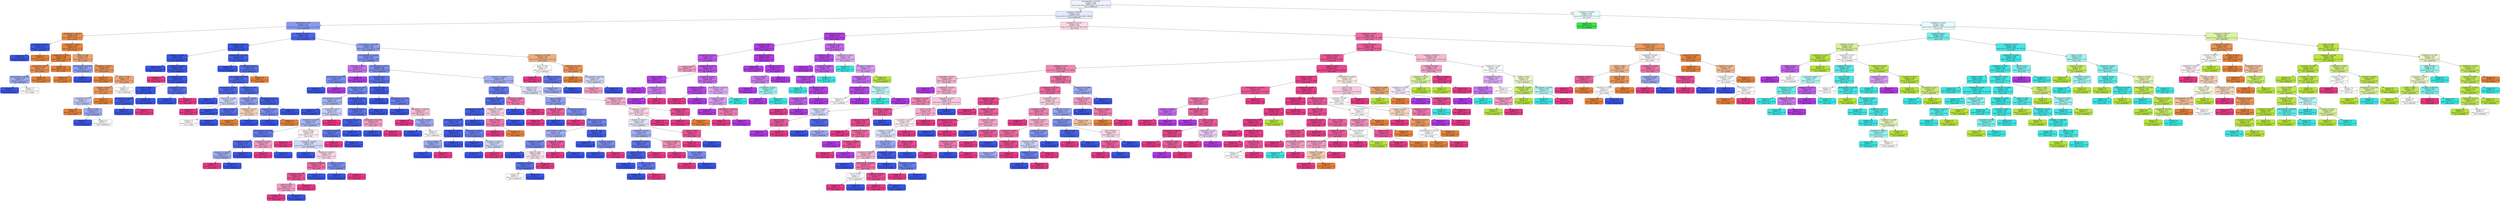 digraph Tree {
node [shape=box, style="filled, rounded", color="black", fontname="helvetica"] ;
edge [fontname="helvetica"] ;
0 [label="minoraxislength <= 210.569\nentropy = 2.658\nsamples = 4314\nvalue = [974.0, 695.0, 295.0, 818.0, 1774.0, 928.0, 1321.0]\nclass = DERMASON", fillcolor="#eff1fd"] ;
1 [label="perimeter <= 742.423\nentropy = 2.023\nsamples = 3043\nvalue = [763.0, 50.0, 0.0, 25.0, 1774.0, 907.0, 1309.0]\nclass = DERMASON", fillcolor="#e5e9fc"] ;
0 -> 1 [labeldistance=2.5, labelangle=45, headlabel="True"] ;
2 [label="aspectration <= 1.325\nentropy = 1.113\nsamples = 1507\nvalue = [612.0, 0.0, 0.0, 0.0, 1672.0, 11.0, 115.0]\nclass = DERMASON", fillcolor="#8a9bf0"] ;
1 -> 2 ;
3 [label="equivdiameter <= 198.364\nentropy = 0.466\nsamples = 402\nvalue = [567, 0, 0, 0, 56, 0, 2]\nclass = SEKER", fillcolor="#e88e4d"] ;
2 -> 3 ;
4 [label="compactness <= 0.908\nentropy = 0.154\nsamples = 29\nvalue = [1, 0, 0, 0, 44, 0, 0]\nclass = DERMASON", fillcolor="#3d5ae6"] ;
3 -> 4 ;
5 [label="entropy = 0.0\nsamples = 28\nvalue = [0, 0, 0, 0, 44, 0, 0]\nclass = DERMASON", fillcolor="#3956e5"] ;
4 -> 5 ;
6 [label="entropy = 0.0\nsamples = 1\nvalue = [1, 0, 0, 0, 0, 0, 0]\nclass = SEKER", fillcolor="#e58139"] ;
4 -> 6 ;
7 [label="shapefactor1 <= 0.007\nentropy = 0.178\nsamples = 373\nvalue = [566, 0, 0, 0, 12, 0, 2]\nclass = SEKER", fillcolor="#e6843e"] ;
3 -> 7 ;
8 [label="shapefactor2 <= 0.002\nentropy = 0.036\nsamples = 343\nvalue = [526, 0, 0, 0, 2, 0, 0]\nclass = SEKER", fillcolor="#e5813a"] ;
7 -> 8 ;
9 [label="shapefactor4 <= 0.998\nentropy = 0.454\nsamples = 13\nvalue = [19, 0, 0, 0, 2, 0, 0]\nclass = SEKER", fillcolor="#e88e4e"] ;
8 -> 9 ;
10 [label="majoraxislength <= 254.802\nentropy = 0.918\nsamples = 3\nvalue = [1, 0, 0, 0, 2, 0, 0]\nclass = DERMASON", fillcolor="#9caaf2"] ;
9 -> 10 ;
11 [label="entropy = 0.0\nsamples = 1\nvalue = [0, 0, 0, 0, 1, 0, 0]\nclass = DERMASON", fillcolor="#3956e5"] ;
10 -> 11 ;
12 [label="entropy = 1.0\nsamples = 2\nvalue = [1, 0, 0, 0, 1, 0, 0]\nclass = SEKER", fillcolor="#ffffff"] ;
10 -> 12 ;
13 [label="entropy = 0.0\nsamples = 10\nvalue = [18, 0, 0, 0, 0, 0, 0]\nclass = SEKER", fillcolor="#e58139"] ;
9 -> 13 ;
14 [label="entropy = 0.0\nsamples = 330\nvalue = [507, 0, 0, 0, 0, 0, 0]\nclass = SEKER", fillcolor="#e58139"] ;
8 -> 14 ;
15 [label="solidity <= 0.988\nentropy = 0.929\nsamples = 30\nvalue = [40, 0, 0, 0, 10, 0, 2]\nclass = SEKER", fillcolor="#eca572"] ;
7 -> 15 ;
16 [label="majoraxislength <= 227.935\nentropy = 0.881\nsamples = 5\nvalue = [3, 0, 0, 0, 7, 0, 0]\nclass = DERMASON", fillcolor="#8e9ef0"] ;
15 -> 16 ;
17 [label="entropy = 0.0\nsamples = 2\nvalue = [3, 0, 0, 0, 0, 0, 0]\nclass = SEKER", fillcolor="#e58139"] ;
16 -> 17 ;
18 [label="entropy = 0.0\nsamples = 3\nvalue = [0, 0, 0, 0, 7, 0, 0]\nclass = DERMASON", fillcolor="#3956e5"] ;
16 -> 18 ;
19 [label="shapefactor1 <= 0.007\nentropy = 0.642\nsamples = 25\nvalue = [37, 0, 0, 0, 3, 0, 2]\nclass = SEKER", fillcolor="#e89152"] ;
15 -> 19 ;
20 [label="entropy = 0.0\nsamples = 11\nvalue = [22, 0, 0, 0, 0, 0, 0]\nclass = SEKER", fillcolor="#e58139"] ;
19 -> 20 ;
21 [label="extent <= 0.794\nentropy = 1.054\nsamples = 14\nvalue = [15, 0, 0, 0, 3, 0, 2]\nclass = SEKER", fillcolor="#eda673"] ;
19 -> 21 ;
22 [label="roundness <= 0.935\nentropy = 0.803\nsamples = 12\nvalue = [15, 0, 0, 0, 2, 0, 1]\nclass = SEKER", fillcolor="#ea995e"] ;
21 -> 22 ;
23 [label="eccentricity <= 0.638\nentropy = 1.5\nsamples = 4\nvalue = [1, 0, 0, 0, 2, 0, 1]\nclass = DERMASON", fillcolor="#bdc7f6"] ;
22 -> 23 ;
24 [label="entropy = 0.0\nsamples = 1\nvalue = [1, 0, 0, 0, 0, 0, 0]\nclass = SEKER", fillcolor="#e58139"] ;
23 -> 24 ;
25 [label="extent <= 0.759\nentropy = 0.918\nsamples = 3\nvalue = [0, 0, 0, 0, 2, 0, 1]\nclass = DERMASON", fillcolor="#9caaf2"] ;
23 -> 25 ;
26 [label="entropy = 0.0\nsamples = 1\nvalue = [0, 0, 0, 0, 1, 0, 0]\nclass = DERMASON", fillcolor="#3956e5"] ;
25 -> 26 ;
27 [label="entropy = 1.0\nsamples = 2\nvalue = [0, 0, 0, 0, 1, 0, 1]\nclass = DERMASON", fillcolor="#ffffff"] ;
25 -> 27 ;
28 [label="entropy = 0.0\nsamples = 8\nvalue = [14, 0, 0, 0, 0, 0, 0]\nclass = SEKER", fillcolor="#e58139"] ;
22 -> 28 ;
29 [label="entropy = 1.0\nsamples = 2\nvalue = [0, 0, 0, 0, 1, 0, 1]\nclass = DERMASON", fillcolor="#ffffff"] ;
21 -> 29 ;
30 [label="perimeter <= 702.71\nentropy = 0.561\nsamples = 1105\nvalue = [45, 0, 0, 0, 1616, 11, 113]\nclass = DERMASON", fillcolor="#4d67e8"] ;
2 -> 30 ;
31 [label="compactness <= 0.843\nentropy = 0.107\nsamples = 806\nvalue = [9, 0, 0, 0, 1302, 0, 7]\nclass = DERMASON", fillcolor="#3b58e5"] ;
30 -> 31 ;
32 [label="perimeter <= 671.88\nentropy = 0.035\nsamples = 661\nvalue = [0, 0, 0, 0, 1089, 0, 4]\nclass = DERMASON", fillcolor="#3a57e5"] ;
31 -> 32 ;
33 [label="entropy = 0.0\nsamples = 478\nvalue = [0, 0, 0, 0, 776, 0, 0]\nclass = DERMASON", fillcolor="#3956e5"] ;
32 -> 33 ;
34 [label="shapefactor4 <= 0.986\nentropy = 0.098\nsamples = 183\nvalue = [0, 0, 0, 0, 313, 0, 4]\nclass = DERMASON", fillcolor="#3c58e5"] ;
32 -> 34 ;
35 [label="entropy = 0.0\nsamples = 1\nvalue = [0, 0, 0, 0, 0, 0, 1]\nclass = SIRA", fillcolor="#e53986"] ;
34 -> 35 ;
36 [label="compactness <= 0.837\nentropy = 0.077\nsamples = 182\nvalue = [0, 0, 0, 0, 313, 0, 3]\nclass = DERMASON", fillcolor="#3b58e5"] ;
34 -> 36 ;
37 [label="solidity <= 0.986\nentropy = 0.032\nsamples = 170\nvalue = [0, 0, 0, 0, 298, 0, 1]\nclass = DERMASON", fillcolor="#3a57e5"] ;
36 -> 37 ;
38 [label="equivdiameter <= 208.495\nentropy = 0.258\nsamples = 13\nvalue = [0, 0, 0, 0, 22, 0, 1]\nclass = DERMASON", fillcolor="#425ee6"] ;
37 -> 38 ;
39 [label="entropy = 0.0\nsamples = 12\nvalue = [0, 0, 0, 0, 22, 0, 0]\nclass = DERMASON", fillcolor="#3956e5"] ;
38 -> 39 ;
40 [label="entropy = 0.0\nsamples = 1\nvalue = [0, 0, 0, 0, 0, 0, 1]\nclass = SIRA", fillcolor="#e53986"] ;
38 -> 40 ;
41 [label="entropy = 0.0\nsamples = 157\nvalue = [0, 0, 0, 0, 276, 0, 0]\nclass = DERMASON", fillcolor="#3956e5"] ;
37 -> 41 ;
42 [label="aspectration <= 1.422\nentropy = 0.523\nsamples = 12\nvalue = [0, 0, 0, 0, 15, 0, 2]\nclass = DERMASON", fillcolor="#536de8"] ;
36 -> 42 ;
43 [label="entropy = 0.0\nsamples = 10\nvalue = [0, 0, 0, 0, 15, 0, 0]\nclass = DERMASON", fillcolor="#3956e5"] ;
42 -> 43 ;
44 [label="entropy = 0.0\nsamples = 2\nvalue = [0, 0, 0, 0, 0, 0, 2]\nclass = SIRA", fillcolor="#e53986"] ;
42 -> 44 ;
45 [label="equivdiameter <= 200.787\nentropy = 0.344\nsamples = 145\nvalue = [9, 0, 0, 0, 213, 0, 3]\nclass = DERMASON", fillcolor="#445fe6"] ;
31 -> 45 ;
46 [label="entropy = 0.0\nsamples = 91\nvalue = [0, 0, 0, 0, 136, 0, 0]\nclass = DERMASON", fillcolor="#3956e5"] ;
45 -> 46 ;
47 [label="shapefactor1 <= 0.007\nentropy = 0.68\nsamples = 54\nvalue = [9, 0, 0, 0, 77, 0, 3]\nclass = DERMASON", fillcolor="#576fe9"] ;
45 -> 47 ;
48 [label="minoraxislength <= 176.999\nentropy = 0.58\nsamples = 53\nvalue = [6, 0, 0, 0, 77, 0, 3]\nclass = DERMASON", fillcolor="#4f69e8"] ;
47 -> 48 ;
49 [label="shapefactor4 <= 0.998\nentropy = 0.439\nsamples = 17\nvalue = [0, 0, 0, 0, 30, 0, 3]\nclass = DERMASON", fillcolor="#4d67e8"] ;
48 -> 49 ;
50 [label="entropy = 0.0\nsamples = 14\nvalue = [0, 0, 0, 0, 26, 0, 0]\nclass = DERMASON", fillcolor="#3956e5"] ;
49 -> 50 ;
51 [label="aspectration <= 1.386\nentropy = 0.985\nsamples = 3\nvalue = [0, 0, 0, 0, 4, 0, 3]\nclass = DERMASON", fillcolor="#ced5f8"] ;
49 -> 51 ;
52 [label="entropy = 0.0\nsamples = 1\nvalue = [0, 0, 0, 0, 0, 0, 3]\nclass = SIRA", fillcolor="#e53986"] ;
51 -> 52 ;
53 [label="entropy = 0.0\nsamples = 2\nvalue = [0, 0, 0, 0, 4, 0, 0]\nclass = DERMASON", fillcolor="#3956e5"] ;
51 -> 53 ;
54 [label="aspectration <= 1.345\nentropy = 0.51\nsamples = 36\nvalue = [6, 0, 0, 0, 47, 0, 0]\nclass = DERMASON", fillcolor="#526ce8"] ;
48 -> 54 ;
55 [label="compactness <= 0.866\nentropy = 0.89\nsamples = 9\nvalue = [4, 0, 0, 0, 9, 0, 0]\nclass = DERMASON", fillcolor="#91a1f1"] ;
54 -> 55 ;
56 [label="extent <= 0.766\nentropy = 0.544\nsamples = 5\nvalue = [1, 0, 0, 0, 7, 0, 0]\nclass = DERMASON", fillcolor="#556ee9"] ;
55 -> 56 ;
57 [label="entropy = 1.0\nsamples = 2\nvalue = [1, 0, 0, 0, 1, 0, 0]\nclass = SEKER", fillcolor="#ffffff"] ;
56 -> 57 ;
58 [label="entropy = 0.0\nsamples = 3\nvalue = [0, 0, 0, 0, 6, 0, 0]\nclass = DERMASON", fillcolor="#3956e5"] ;
56 -> 58 ;
59 [label="shapefactor3 <= 0.752\nentropy = 0.971\nsamples = 4\nvalue = [3, 0, 0, 0, 2, 0, 0]\nclass = SEKER", fillcolor="#f6d5bd"] ;
55 -> 59 ;
60 [label="entropy = 0.0\nsamples = 3\nvalue = [3, 0, 0, 0, 0, 0, 0]\nclass = SEKER", fillcolor="#e58139"] ;
59 -> 60 ;
61 [label="entropy = 0.0\nsamples = 1\nvalue = [0, 0, 0, 0, 2, 0, 0]\nclass = DERMASON", fillcolor="#3956e5"] ;
59 -> 61 ;
62 [label="compactness <= 0.849\nentropy = 0.286\nsamples = 27\nvalue = [2, 0, 0, 0, 38, 0, 0]\nclass = DERMASON", fillcolor="#435fe6"] ;
54 -> 62 ;
63 [label="roundness <= 0.938\nentropy = 0.811\nsamples = 7\nvalue = [2, 0, 0, 0, 6, 0, 0]\nclass = DERMASON", fillcolor="#7b8eee"] ;
62 -> 63 ;
64 [label="entropy = 0.0\nsamples = 5\nvalue = [0, 0, 0, 0, 6, 0, 0]\nclass = DERMASON", fillcolor="#3956e5"] ;
63 -> 64 ;
65 [label="entropy = 0.0\nsamples = 2\nvalue = [2, 0, 0, 0, 0, 0, 0]\nclass = SEKER", fillcolor="#e58139"] ;
63 -> 65 ;
66 [label="entropy = 0.0\nsamples = 20\nvalue = [0, 0, 0, 0, 32, 0, 0]\nclass = DERMASON", fillcolor="#3956e5"] ;
62 -> 66 ;
67 [label="entropy = 0.0\nsamples = 1\nvalue = [3, 0, 0, 0, 0, 0, 0]\nclass = SEKER", fillcolor="#e58139"] ;
47 -> 67 ;
68 [label="minoraxislength <= 188.898\nentropy = 1.283\nsamples = 299\nvalue = [36, 0, 0, 0, 314, 11, 106]\nclass = DERMASON", fillcolor="#8d9ef0"] ;
30 -> 68 ;
69 [label="minoraxislength <= 163.828\nentropy = 0.997\nsamples = 271\nvalue = [2, 0, 0, 0, 306, 11, 99]\nclass = DERMASON", fillcolor="#7f91ee"] ;
68 -> 69 ;
70 [label="eccentricity <= 0.812\nentropy = 0.75\nsamples = 11\nvalue = [0, 0, 0, 0, 3, 11, 0]\nclass = HOROZ", fillcolor="#c66fec"] ;
69 -> 70 ;
71 [label="minoraxislength <= 162.551\nentropy = 0.811\nsamples = 3\nvalue = [0, 0, 0, 0, 3, 1, 0]\nclass = DERMASON", fillcolor="#7b8eee"] ;
70 -> 71 ;
72 [label="entropy = 0.0\nsamples = 2\nvalue = [0, 0, 0, 0, 3, 0, 0]\nclass = DERMASON", fillcolor="#3956e5"] ;
71 -> 72 ;
73 [label="entropy = 0.0\nsamples = 1\nvalue = [0, 0, 0, 0, 0, 1, 0]\nclass = HOROZ", fillcolor="#b139e5"] ;
71 -> 73 ;
74 [label="entropy = 0.0\nsamples = 8\nvalue = [0, 0, 0, 0, 0, 10, 0]\nclass = HOROZ", fillcolor="#b139e5"] ;
70 -> 74 ;
75 [label="minoraxislength <= 179.12\nentropy = 0.846\nsamples = 260\nvalue = [2, 0, 0, 0, 303, 0, 99]\nclass = DERMASON", fillcolor="#7b8eee"] ;
69 -> 75 ;
76 [label="roundness <= 0.9\nentropy = 0.601\nsamples = 127\nvalue = [0, 0, 0, 0, 169, 0, 29]\nclass = DERMASON", fillcolor="#5b73e9"] ;
75 -> 76 ;
77 [label="aspectration <= 1.604\nentropy = 0.768\nsamples = 75\nvalue = [0, 0, 0, 0, 90, 0, 26]\nclass = DERMASON", fillcolor="#7287ed"] ;
76 -> 77 ;
78 [label="majoraxislength <= 259.522\nentropy = 0.937\nsamples = 45\nvalue = [0, 0, 0, 0, 42, 0, 23]\nclass = DERMASON", fillcolor="#a5b3f3"] ;
77 -> 78 ;
79 [label="entropy = 0.0\nsamples = 6\nvalue = [0, 0, 0, 0, 10, 0, 0]\nclass = DERMASON", fillcolor="#3956e5"] ;
78 -> 79 ;
80 [label="eccentricity <= 0.778\nentropy = 0.981\nsamples = 39\nvalue = [0, 0, 0, 0, 32, 0, 23]\nclass = DERMASON", fillcolor="#c7cff8"] ;
78 -> 80 ;
81 [label="shapefactor2 <= 0.002\nentropy = 0.943\nsamples = 37\nvalue = [0, 0, 0, 0, 32, 0, 18]\nclass = DERMASON", fillcolor="#a8b5f4"] ;
80 -> 81 ;
82 [label="minoraxislength <= 177.529\nentropy = 0.667\nsamples = 17\nvalue = [0, 0, 0, 0, 19, 0, 4]\nclass = DERMASON", fillcolor="#637aea"] ;
81 -> 82 ;
83 [label="shapefactor2 <= 0.002\nentropy = 0.469\nsamples = 14\nvalue = [0, 0, 0, 0, 18, 0, 2]\nclass = DERMASON", fillcolor="#4f69e8"] ;
82 -> 83 ;
84 [label="perimeter <= 733.668\nentropy = 0.918\nsamples = 5\nvalue = [0, 0, 0, 0, 4, 0, 2]\nclass = DERMASON", fillcolor="#9caaf2"] ;
83 -> 84 ;
85 [label="entropy = 0.0\nsamples = 2\nvalue = [0, 0, 0, 0, 0, 0, 2]\nclass = SIRA", fillcolor="#e53986"] ;
84 -> 85 ;
86 [label="entropy = 0.0\nsamples = 3\nvalue = [0, 0, 0, 0, 4, 0, 0]\nclass = DERMASON", fillcolor="#3956e5"] ;
84 -> 86 ;
87 [label="entropy = 0.0\nsamples = 9\nvalue = [0, 0, 0, 0, 14, 0, 0]\nclass = DERMASON", fillcolor="#3956e5"] ;
83 -> 87 ;
88 [label="shapefactor4 <= 0.997\nentropy = 0.918\nsamples = 3\nvalue = [0, 0, 0, 0, 1, 0, 2]\nclass = SIRA", fillcolor="#f29cc2"] ;
82 -> 88 ;
89 [label="entropy = 0.0\nsamples = 2\nvalue = [0, 0, 0, 0, 0, 0, 2]\nclass = SIRA", fillcolor="#e53986"] ;
88 -> 89 ;
90 [label="entropy = 0.0\nsamples = 1\nvalue = [0, 0, 0, 0, 1, 0, 0]\nclass = DERMASON", fillcolor="#3956e5"] ;
88 -> 90 ;
91 [label="area <= 35216.0\nentropy = 0.999\nsamples = 20\nvalue = [0, 0, 0, 0, 13, 0, 14]\nclass = SIRA", fillcolor="#fdf1f6"] ;
81 -> 91 ;
92 [label="entropy = 0.0\nsamples = 3\nvalue = [0, 0, 0, 0, 0, 0, 4]\nclass = SIRA", fillcolor="#e53986"] ;
91 -> 92 ;
93 [label="compactness <= 0.809\nentropy = 0.988\nsamples = 17\nvalue = [0.0, 0.0, 0.0, 0.0, 13.0, 0.0, 10.0]\nclass = DERMASON", fillcolor="#d1d8f9"] ;
91 -> 93 ;
94 [label="entropy = 0.0\nsamples = 4\nvalue = [0, 0, 0, 0, 5, 0, 0]\nclass = DERMASON", fillcolor="#3956e5"] ;
93 -> 94 ;
95 [label="shapefactor2 <= 0.002\nentropy = 0.991\nsamples = 13\nvalue = [0, 0, 0, 0, 8, 0, 10]\nclass = SIRA", fillcolor="#fad7e7"] ;
93 -> 95 ;
96 [label="convexarea <= 38010.0\nentropy = 0.722\nsamples = 9\nvalue = [0, 0, 0, 0, 2, 0, 8]\nclass = SIRA", fillcolor="#ec6aa4"] ;
95 -> 96 ;
97 [label="aspectration <= 1.513\nentropy = 0.503\nsamples = 8\nvalue = [0, 0, 0, 0, 1, 0, 8]\nclass = SIRA", fillcolor="#e85295"] ;
96 -> 97 ;
98 [label="extent <= 0.749\nentropy = 0.918\nsamples = 3\nvalue = [0, 0, 0, 0, 1, 0, 2]\nclass = SIRA", fillcolor="#f29cc2"] ;
97 -> 98 ;
99 [label="entropy = 0.0\nsamples = 2\nvalue = [0, 0, 0, 0, 0, 0, 2]\nclass = SIRA", fillcolor="#e53986"] ;
98 -> 99 ;
100 [label="entropy = 0.0\nsamples = 1\nvalue = [0, 0, 0, 0, 1, 0, 0]\nclass = DERMASON", fillcolor="#3956e5"] ;
98 -> 100 ;
101 [label="entropy = 0.0\nsamples = 5\nvalue = [0, 0, 0, 0, 0, 0, 6]\nclass = SIRA", fillcolor="#e53986"] ;
97 -> 101 ;
102 [label="entropy = 0.0\nsamples = 1\nvalue = [0, 0, 0, 0, 1, 0, 0]\nclass = DERMASON", fillcolor="#3956e5"] ;
96 -> 102 ;
103 [label="compactness <= 0.823\nentropy = 0.811\nsamples = 4\nvalue = [0, 0, 0, 0, 6, 0, 2]\nclass = DERMASON", fillcolor="#7b8eee"] ;
95 -> 103 ;
104 [label="entropy = 0.0\nsamples = 3\nvalue = [0, 0, 0, 0, 6, 0, 0]\nclass = DERMASON", fillcolor="#3956e5"] ;
103 -> 104 ;
105 [label="entropy = 0.0\nsamples = 1\nvalue = [0, 0, 0, 0, 0, 0, 2]\nclass = SIRA", fillcolor="#e53986"] ;
103 -> 105 ;
106 [label="entropy = 0.0\nsamples = 2\nvalue = [0, 0, 0, 0, 0, 0, 5]\nclass = SIRA", fillcolor="#e53986"] ;
80 -> 106 ;
107 [label="compactness <= 0.777\nentropy = 0.323\nsamples = 30\nvalue = [0, 0, 0, 0, 48, 0, 3]\nclass = DERMASON", fillcolor="#4561e7"] ;
77 -> 107 ;
108 [label="compactness <= 0.775\nentropy = 0.629\nsamples = 14\nvalue = [0, 0, 0, 0, 16, 0, 3]\nclass = DERMASON", fillcolor="#5e76ea"] ;
107 -> 108 ;
109 [label="compactness <= 0.77\nentropy = 0.337\nsamples = 11\nvalue = [0, 0, 0, 0, 15, 0, 1]\nclass = DERMASON", fillcolor="#4661e7"] ;
108 -> 109 ;
110 [label="eccentricity <= 0.809\nentropy = 0.65\nsamples = 5\nvalue = [0, 0, 0, 0, 5, 0, 1]\nclass = DERMASON", fillcolor="#6178ea"] ;
109 -> 110 ;
111 [label="entropy = 0.0\nsamples = 1\nvalue = [0, 0, 0, 0, 0, 0, 1]\nclass = SIRA", fillcolor="#e53986"] ;
110 -> 111 ;
112 [label="entropy = 0.0\nsamples = 4\nvalue = [0, 0, 0, 0, 5, 0, 0]\nclass = DERMASON", fillcolor="#3956e5"] ;
110 -> 112 ;
113 [label="entropy = 0.0\nsamples = 6\nvalue = [0, 0, 0, 0, 10, 0, 0]\nclass = DERMASON", fillcolor="#3956e5"] ;
109 -> 113 ;
114 [label="equivdiameter <= 210.746\nentropy = 0.918\nsamples = 3\nvalue = [0, 0, 0, 0, 1, 0, 2]\nclass = SIRA", fillcolor="#f29cc2"] ;
108 -> 114 ;
115 [label="entropy = 0.0\nsamples = 1\nvalue = [0, 0, 0, 0, 1, 0, 0]\nclass = DERMASON", fillcolor="#3956e5"] ;
114 -> 115 ;
116 [label="entropy = 0.0\nsamples = 2\nvalue = [0, 0, 0, 0, 0, 0, 2]\nclass = SIRA", fillcolor="#e53986"] ;
114 -> 116 ;
117 [label="entropy = 0.0\nsamples = 16\nvalue = [0, 0, 0, 0, 32, 0, 0]\nclass = DERMASON", fillcolor="#3956e5"] ;
107 -> 117 ;
118 [label="extent <= 0.796\nentropy = 0.226\nsamples = 52\nvalue = [0, 0, 0, 0, 79, 0, 3]\nclass = DERMASON", fillcolor="#415ce6"] ;
76 -> 118 ;
119 [label="entropy = 0.0\nsamples = 41\nvalue = [0, 0, 0, 0, 67, 0, 0]\nclass = DERMASON", fillcolor="#3956e5"] ;
118 -> 119 ;
120 [label="equivdiameter <= 217.488\nentropy = 0.722\nsamples = 11\nvalue = [0, 0, 0, 0, 12, 0, 3]\nclass = DERMASON", fillcolor="#6a80ec"] ;
118 -> 120 ;
121 [label="entropy = 0.0\nsamples = 7\nvalue = [0, 0, 0, 0, 10, 0, 0]\nclass = DERMASON", fillcolor="#3956e5"] ;
120 -> 121 ;
122 [label="equivdiameter <= 218.145\nentropy = 0.971\nsamples = 4\nvalue = [0, 0, 0, 0, 2, 0, 3]\nclass = SIRA", fillcolor="#f6bdd7"] ;
120 -> 122 ;
123 [label="entropy = 0.0\nsamples = 1\nvalue = [0, 0, 0, 0, 0, 0, 2]\nclass = SIRA", fillcolor="#e53986"] ;
122 -> 123 ;
124 [label="convexarea <= 37939.5\nentropy = 0.918\nsamples = 3\nvalue = [0, 0, 0, 0, 2, 0, 1]\nclass = DERMASON", fillcolor="#9caaf2"] ;
122 -> 124 ;
125 [label="entropy = 0.0\nsamples = 1\nvalue = [0, 0, 0, 0, 1, 0, 0]\nclass = DERMASON", fillcolor="#3956e5"] ;
124 -> 125 ;
126 [label="entropy = 1.0\nsamples = 2\nvalue = [0, 0, 0, 0, 1, 0, 1]\nclass = DERMASON", fillcolor="#ffffff"] ;
124 -> 126 ;
127 [label="perimeter <= 720.839\nentropy = 0.998\nsamples = 133\nvalue = [2.0, 0.0, 0.0, 0.0, 134.0, 0.0, 70.0]\nclass = DERMASON", fillcolor="#a2aff3"] ;
75 -> 127 ;
128 [label="shapefactor4 <= 0.999\nentropy = 0.746\nsamples = 50\nvalue = [1, 0, 0, 0, 64, 0, 13]\nclass = DERMASON", fillcolor="#647aeb"] ;
127 -> 128 ;
129 [label="compactness <= 0.851\nentropy = 0.575\nsamples = 47\nvalue = [1, 0, 0, 0, 62, 0, 7]\nclass = DERMASON", fillcolor="#526be8"] ;
128 -> 129 ;
130 [label="equivdiameter <= 219.626\nentropy = 0.337\nsamples = 42\nvalue = [0, 0, 0, 0, 60, 0, 4]\nclass = DERMASON", fillcolor="#4661e7"] ;
129 -> 130 ;
131 [label="majoraxislength <= 262.528\nentropy = 0.446\nsamples = 30\nvalue = [0, 0, 0, 0, 39, 0, 4]\nclass = DERMASON", fillcolor="#4d67e8"] ;
130 -> 131 ;
132 [label="convexarea <= 37016.5\nentropy = 0.222\nsamples = 19\nvalue = [0, 0, 0, 0, 27, 0, 1]\nclass = DERMASON", fillcolor="#405ce6"] ;
131 -> 132 ;
133 [label="area <= 36546.5\nentropy = 0.918\nsamples = 3\nvalue = [0, 0, 0, 0, 2, 0, 1]\nclass = DERMASON", fillcolor="#9caaf2"] ;
132 -> 133 ;
134 [label="entropy = 0.0\nsamples = 2\nvalue = [0, 0, 0, 0, 2, 0, 0]\nclass = DERMASON", fillcolor="#3956e5"] ;
133 -> 134 ;
135 [label="entropy = 0.0\nsamples = 1\nvalue = [0, 0, 0, 0, 0, 0, 1]\nclass = SIRA", fillcolor="#e53986"] ;
133 -> 135 ;
136 [label="entropy = 0.0\nsamples = 16\nvalue = [0, 0, 0, 0, 25, 0, 0]\nclass = DERMASON", fillcolor="#3956e5"] ;
132 -> 136 ;
137 [label="compactness <= 0.823\nentropy = 0.722\nsamples = 11\nvalue = [0, 0, 0, 0, 12, 0, 3]\nclass = DERMASON", fillcolor="#6a80ec"] ;
131 -> 137 ;
138 [label="entropy = 0.0\nsamples = 4\nvalue = [0, 0, 0, 0, 8, 0, 0]\nclass = DERMASON", fillcolor="#3956e5"] ;
137 -> 138 ;
139 [label="perimeter <= 715.863\nentropy = 0.985\nsamples = 7\nvalue = [0, 0, 0, 0, 4, 0, 3]\nclass = DERMASON", fillcolor="#ced5f8"] ;
137 -> 139 ;
140 [label="entropy = 0.0\nsamples = 4\nvalue = [0, 0, 0, 0, 4, 0, 0]\nclass = DERMASON", fillcolor="#3956e5"] ;
139 -> 140 ;
141 [label="entropy = 0.0\nsamples = 3\nvalue = [0, 0, 0, 0, 0, 0, 3]\nclass = SIRA", fillcolor="#e53986"] ;
139 -> 141 ;
142 [label="entropy = 0.0\nsamples = 12\nvalue = [0, 0, 0, 0, 21, 0, 0]\nclass = DERMASON", fillcolor="#3956e5"] ;
130 -> 142 ;
143 [label="shapefactor4 <= 0.998\nentropy = 1.459\nsamples = 5\nvalue = [1, 0, 0, 0, 2, 0, 3]\nclass = SIRA", fillcolor="#f8cee1"] ;
129 -> 143 ;
144 [label="area <= 37091.5\nentropy = 0.811\nsamples = 3\nvalue = [1, 0, 0, 0, 0, 0, 3]\nclass = SIRA", fillcolor="#ee7bae"] ;
143 -> 144 ;
145 [label="entropy = 0.0\nsamples = 2\nvalue = [0, 0, 0, 0, 0, 0, 3]\nclass = SIRA", fillcolor="#e53986"] ;
144 -> 145 ;
146 [label="entropy = 0.0\nsamples = 1\nvalue = [1, 0, 0, 0, 0, 0, 0]\nclass = SEKER", fillcolor="#e58139"] ;
144 -> 146 ;
147 [label="entropy = 0.0\nsamples = 2\nvalue = [0, 0, 0, 0, 2, 0, 0]\nclass = DERMASON", fillcolor="#3956e5"] ;
143 -> 147 ;
148 [label="eccentricity <= 0.699\nentropy = 0.811\nsamples = 3\nvalue = [0, 0, 0, 0, 2, 0, 6]\nclass = SIRA", fillcolor="#ee7bae"] ;
128 -> 148 ;
149 [label="entropy = 0.0\nsamples = 1\nvalue = [0, 0, 0, 0, 2, 0, 0]\nclass = DERMASON", fillcolor="#3956e5"] ;
148 -> 149 ;
150 [label="entropy = 0.0\nsamples = 2\nvalue = [0, 0, 0, 0, 0, 0, 6]\nclass = SIRA", fillcolor="#e53986"] ;
148 -> 150 ;
151 [label="extent <= 0.779\nentropy = 1.051\nsamples = 83\nvalue = [1, 0, 0, 0, 70, 0, 57]\nclass = DERMASON", fillcolor="#dbe0fa"] ;
127 -> 151 ;
152 [label="area <= 37482.0\nentropy = 0.888\nsamples = 48\nvalue = [0, 0, 0, 0, 50, 0, 22]\nclass = DERMASON", fillcolor="#90a0f0"] ;
151 -> 152 ;
153 [label="compactness <= 0.847\nentropy = 0.65\nsamples = 5\nvalue = [0, 0, 0, 0, 1, 0, 5]\nclass = SIRA", fillcolor="#ea619e"] ;
152 -> 153 ;
154 [label="entropy = 0.0\nsamples = 4\nvalue = [0, 0, 0, 0, 0, 0, 5]\nclass = SIRA", fillcolor="#e53986"] ;
153 -> 154 ;
155 [label="entropy = 0.0\nsamples = 1\nvalue = [0, 0, 0, 0, 1, 0, 0]\nclass = DERMASON", fillcolor="#3956e5"] ;
153 -> 155 ;
156 [label="shapefactor4 <= 0.994\nentropy = 0.823\nsamples = 43\nvalue = [0, 0, 0, 0, 49, 0, 17]\nclass = DERMASON", fillcolor="#7e91ee"] ;
152 -> 156 ;
157 [label="entropy = 0.0\nsamples = 2\nvalue = [0, 0, 0, 0, 0, 0, 3]\nclass = SIRA", fillcolor="#e53986"] ;
156 -> 157 ;
158 [label="majoraxislength <= 271.436\nentropy = 0.764\nsamples = 41\nvalue = [0, 0, 0, 0, 49, 0, 14]\nclass = DERMASON", fillcolor="#7286ec"] ;
156 -> 158 ;
159 [label="majoraxislength <= 269.775\nentropy = 0.927\nsamples = 25\nvalue = [0, 0, 0, 0, 25, 0, 13]\nclass = DERMASON", fillcolor="#a0aef3"] ;
158 -> 159 ;
160 [label="perimeter <= 728.566\nentropy = 0.771\nsamples = 19\nvalue = [0, 0, 0, 0, 24, 0, 7]\nclass = DERMASON", fillcolor="#7387ed"] ;
159 -> 160 ;
161 [label="entropy = 0.0\nsamples = 10\nvalue = [0, 0, 0, 0, 18, 0, 0]\nclass = DERMASON", fillcolor="#3956e5"] ;
160 -> 161 ;
162 [label="solidity <= 0.987\nentropy = 0.996\nsamples = 9\nvalue = [0, 0, 0, 0, 6, 0, 7]\nclass = SIRA", fillcolor="#fbe3ee"] ;
160 -> 162 ;
163 [label="shapefactor4 <= 0.996\nentropy = 0.592\nsamples = 6\nvalue = [0, 0, 0, 0, 6, 0, 1]\nclass = DERMASON", fillcolor="#5a72e9"] ;
162 -> 163 ;
164 [label="entropy = 1.0\nsamples = 2\nvalue = [0, 0, 0, 0, 1, 0, 1]\nclass = DERMASON", fillcolor="#ffffff"] ;
163 -> 164 ;
165 [label="entropy = 0.0\nsamples = 4\nvalue = [0, 0, 0, 0, 5, 0, 0]\nclass = DERMASON", fillcolor="#3956e5"] ;
163 -> 165 ;
166 [label="entropy = 0.0\nsamples = 3\nvalue = [0, 0, 0, 0, 0, 0, 6]\nclass = SIRA", fillcolor="#e53986"] ;
162 -> 166 ;
167 [label="compactness <= 0.829\nentropy = 0.592\nsamples = 6\nvalue = [0, 0, 0, 0, 1, 0, 6]\nclass = SIRA", fillcolor="#e95a9a"] ;
159 -> 167 ;
168 [label="entropy = 0.0\nsamples = 5\nvalue = [0, 0, 0, 0, 0, 0, 6]\nclass = SIRA", fillcolor="#e53986"] ;
167 -> 168 ;
169 [label="entropy = 0.0\nsamples = 1\nvalue = [0, 0, 0, 0, 1, 0, 0]\nclass = DERMASON", fillcolor="#3956e5"] ;
167 -> 169 ;
170 [label="extent <= 0.768\nentropy = 0.242\nsamples = 16\nvalue = [0, 0, 0, 0, 24, 0, 1]\nclass = DERMASON", fillcolor="#415de6"] ;
158 -> 170 ;
171 [label="entropy = 0.0\nsamples = 12\nvalue = [0, 0, 0, 0, 21, 0, 0]\nclass = DERMASON", fillcolor="#3956e5"] ;
170 -> 171 ;
172 [label="eccentricity <= 0.758\nentropy = 0.811\nsamples = 4\nvalue = [0, 0, 0, 0, 3, 0, 1]\nclass = DERMASON", fillcolor="#7b8eee"] ;
170 -> 172 ;
173 [label="entropy = 0.0\nsamples = 3\nvalue = [0, 0, 0, 0, 3, 0, 0]\nclass = DERMASON", fillcolor="#3956e5"] ;
172 -> 173 ;
174 [label="entropy = 0.0\nsamples = 1\nvalue = [0, 0, 0, 0, 0, 0, 1]\nclass = SIRA", fillcolor="#e53986"] ;
172 -> 174 ;
175 [label="shapefactor3 <= 0.694\nentropy = 1.058\nsamples = 35\nvalue = [1, 0, 0, 0, 20, 0, 35]\nclass = SIRA", fillcolor="#f4accd"] ;
151 -> 175 ;
176 [label="shapefactor1 <= 0.007\nentropy = 0.991\nsamples = 29\nvalue = [0, 0, 0, 0, 20, 0, 25]\nclass = SIRA", fillcolor="#fad7e7"] ;
175 -> 176 ;
177 [label="perimeter <= 739.237\nentropy = 0.995\nsamples = 25\nvalue = [0, 0, 0, 0, 20, 0, 17]\nclass = DERMASON", fillcolor="#e1e6fb"] ;
176 -> 177 ;
178 [label="shapefactor2 <= 0.002\nentropy = 0.929\nsamples = 20\nvalue = [0, 0, 0, 0, 19, 0, 10]\nclass = DERMASON", fillcolor="#a1aff3"] ;
177 -> 178 ;
179 [label="shapefactor4 <= 0.998\nentropy = 0.629\nsamples = 12\nvalue = [0, 0, 0, 0, 16, 0, 3]\nclass = DERMASON", fillcolor="#5e76ea"] ;
178 -> 179 ;
180 [label="extent <= 0.792\nentropy = 0.323\nsamples = 11\nvalue = [0, 0, 0, 0, 16, 0, 1]\nclass = DERMASON", fillcolor="#4561e7"] ;
179 -> 180 ;
181 [label="entropy = 0.0\nsamples = 6\nvalue = [0, 0, 0, 0, 11, 0, 0]\nclass = DERMASON", fillcolor="#3956e5"] ;
180 -> 181 ;
182 [label="perimeter <= 735.632\nentropy = 0.65\nsamples = 5\nvalue = [0, 0, 0, 0, 5, 0, 1]\nclass = DERMASON", fillcolor="#6178ea"] ;
180 -> 182 ;
183 [label="entropy = 0.0\nsamples = 4\nvalue = [0, 0, 0, 0, 5, 0, 0]\nclass = DERMASON", fillcolor="#3956e5"] ;
182 -> 183 ;
184 [label="entropy = 0.0\nsamples = 1\nvalue = [0, 0, 0, 0, 0, 0, 1]\nclass = SIRA", fillcolor="#e53986"] ;
182 -> 184 ;
185 [label="entropy = 0.0\nsamples = 1\nvalue = [0, 0, 0, 0, 0, 0, 2]\nclass = SIRA", fillcolor="#e53986"] ;
179 -> 185 ;
186 [label="convexarea <= 39002.5\nentropy = 0.881\nsamples = 8\nvalue = [0, 0, 0, 0, 3, 0, 7]\nclass = SIRA", fillcolor="#f08eba"] ;
178 -> 186 ;
187 [label="entropy = 0.0\nsamples = 4\nvalue = [0, 0, 0, 0, 0, 0, 6]\nclass = SIRA", fillcolor="#e53986"] ;
186 -> 187 ;
188 [label="area <= 38644.0\nentropy = 0.811\nsamples = 4\nvalue = [0, 0, 0, 0, 3, 0, 1]\nclass = DERMASON", fillcolor="#7b8eee"] ;
186 -> 188 ;
189 [label="entropy = 0.0\nsamples = 1\nvalue = [0, 0, 0, 0, 0, 0, 1]\nclass = SIRA", fillcolor="#e53986"] ;
188 -> 189 ;
190 [label="entropy = 0.0\nsamples = 3\nvalue = [0, 0, 0, 0, 3, 0, 0]\nclass = DERMASON", fillcolor="#3956e5"] ;
188 -> 190 ;
191 [label="solidity <= 0.991\nentropy = 0.544\nsamples = 5\nvalue = [0, 0, 0, 0, 1, 0, 7]\nclass = SIRA", fillcolor="#e95597"] ;
177 -> 191 ;
192 [label="entropy = 0.0\nsamples = 4\nvalue = [0, 0, 0, 0, 0, 0, 7]\nclass = SIRA", fillcolor="#e53986"] ;
191 -> 192 ;
193 [label="entropy = 0.0\nsamples = 1\nvalue = [0, 0, 0, 0, 1, 0, 0]\nclass = DERMASON", fillcolor="#3956e5"] ;
191 -> 193 ;
194 [label="entropy = 0.0\nsamples = 4\nvalue = [0, 0, 0, 0, 0, 0, 8]\nclass = SIRA", fillcolor="#e53986"] ;
176 -> 194 ;
195 [label="shapefactor3 <= 0.712\nentropy = 0.439\nsamples = 6\nvalue = [1, 0, 0, 0, 0, 0, 10]\nclass = SIRA", fillcolor="#e84d92"] ;
175 -> 195 ;
196 [label="entropy = 0.0\nsamples = 5\nvalue = [0, 0, 0, 0, 0, 0, 10]\nclass = SIRA", fillcolor="#e53986"] ;
195 -> 196 ;
197 [label="entropy = 0.0\nsamples = 1\nvalue = [1, 0, 0, 0, 0, 0, 0]\nclass = SEKER", fillcolor="#e58139"] ;
195 -> 197 ;
198 [label="shapefactor4 <= 0.998\nentropy = 1.194\nsamples = 28\nvalue = [34.0, 0.0, 0.0, 0.0, 8.0, 0.0, 7.0]\nclass = SEKER", fillcolor="#efaf81"] ;
68 -> 198 ;
199 [label="extent <= 0.781\nentropy = 1.349\nsamples = 7\nvalue = [1, 0, 0, 0, 5, 0, 5]\nclass = DERMASON", fillcolor="#ffffff"] ;
198 -> 199 ;
200 [label="entropy = 0.0\nsamples = 4\nvalue = [0, 0, 0, 0, 0, 0, 5]\nclass = SIRA", fillcolor="#e53986"] ;
199 -> 200 ;
201 [label="compactness <= 0.864\nentropy = 0.65\nsamples = 3\nvalue = [1, 0, 0, 0, 5, 0, 0]\nclass = DERMASON", fillcolor="#6178ea"] ;
199 -> 201 ;
202 [label="entropy = 0.918\nsamples = 2\nvalue = [1, 0, 0, 0, 2, 0, 0]\nclass = DERMASON", fillcolor="#9caaf2"] ;
201 -> 202 ;
203 [label="entropy = 0.0\nsamples = 1\nvalue = [0, 0, 0, 0, 3, 0, 0]\nclass = DERMASON", fillcolor="#3956e5"] ;
201 -> 203 ;
204 [label="aspectration <= 1.403\nentropy = 0.69\nsamples = 21\nvalue = [33, 0, 0, 0, 3, 0, 2]\nclass = SEKER", fillcolor="#e99355"] ;
198 -> 204 ;
205 [label="entropy = 0.0\nsamples = 17\nvalue = [32, 0, 0, 0, 0, 0, 0]\nclass = SEKER", fillcolor="#e58139"] ;
204 -> 205 ;
206 [label="minoraxislength <= 191.868\nentropy = 1.459\nsamples = 4\nvalue = [1, 0, 0, 0, 3, 0, 2]\nclass = DERMASON", fillcolor="#ced5f8"] ;
204 -> 206 ;
207 [label="entropy = 0.918\nsamples = 2\nvalue = [1, 0, 0, 0, 0, 0, 2]\nclass = SIRA", fillcolor="#f29cc2"] ;
206 -> 207 ;
208 [label="entropy = 0.0\nsamples = 2\nvalue = [0, 0, 0, 0, 3, 0, 0]\nclass = DERMASON", fillcolor="#3956e5"] ;
206 -> 208 ;
209 [label="shapefactor3 <= 0.549\nentropy = 1.66\nsamples = 1536\nvalue = [151, 50, 0, 25, 102, 896, 1194]\nclass = SIRA", fillcolor="#fad8e7"] ;
1 -> 209 ;
210 [label="minoraxislength <= 201.631\nentropy = 0.237\nsamples = 567\nvalue = [0, 6, 0, 12, 0, 856, 8]\nclass = HOROZ", fillcolor="#b33fe6"] ;
209 -> 210 ;
211 [label="eccentricity <= 0.849\nentropy = 0.108\nsamples = 517\nvalue = [0, 0, 0, 3, 0, 789, 7]\nclass = HOROZ", fillcolor="#b23ce5"] ;
210 -> 211 ;
212 [label="shapefactor3 <= 0.522\nentropy = 0.618\nsamples = 41\nvalue = [0, 0, 0, 1, 0, 55, 7]\nclass = HOROZ", fillcolor="#bc55e9"] ;
211 -> 212 ;
213 [label="entropy = 0.918\nsamples = 2\nvalue = [0, 0, 0, 0, 0, 1, 2]\nclass = SIRA", fillcolor="#f29cc2"] ;
212 -> 213 ;
214 [label="equivdiameter <= 251.66\nentropy = 0.534\nsamples = 39\nvalue = [0, 0, 0, 1, 0, 54, 5]\nclass = HOROZ", fillcolor="#ba4fe8"] ;
212 -> 214 ;
215 [label="solidity <= 0.989\nentropy = 0.183\nsamples = 21\nvalue = [0, 0, 0, 0, 0, 35, 1]\nclass = HOROZ", fillcolor="#b33fe6"] ;
214 -> 215 ;
216 [label="entropy = 0.0\nsamples = 18\nvalue = [0, 0, 0, 0, 0, 32, 0]\nclass = HOROZ", fillcolor="#b139e5"] ;
215 -> 216 ;
217 [label="compactness <= 0.731\nentropy = 0.811\nsamples = 3\nvalue = [0, 0, 0, 0, 0, 3, 1]\nclass = HOROZ", fillcolor="#cb7bee"] ;
215 -> 217 ;
218 [label="entropy = 0.0\nsamples = 2\nvalue = [0, 0, 0, 0, 0, 3, 0]\nclass = HOROZ", fillcolor="#b139e5"] ;
217 -> 218 ;
219 [label="entropy = 0.0\nsamples = 1\nvalue = [0, 0, 0, 0, 0, 0, 1]\nclass = SIRA", fillcolor="#e53986"] ;
217 -> 219 ;
220 [label="shapefactor2 <= 0.001\nentropy = 0.889\nsamples = 18\nvalue = [0, 0, 0, 1, 0, 19, 4]\nclass = HOROZ", fillcolor="#c46aec"] ;
214 -> 220 ;
221 [label="shapefactor2 <= 0.001\nentropy = 0.371\nsamples = 10\nvalue = [0, 0, 0, 0, 0, 13, 1]\nclass = HOROZ", fillcolor="#b748e7"] ;
220 -> 221 ;
222 [label="entropy = 0.0\nsamples = 1\nvalue = [0, 0, 0, 0, 0, 0, 1]\nclass = SIRA", fillcolor="#e53986"] ;
221 -> 222 ;
223 [label="entropy = 0.0\nsamples = 9\nvalue = [0, 0, 0, 0, 0, 13, 0]\nclass = HOROZ", fillcolor="#b139e5"] ;
221 -> 223 ;
224 [label="minoraxislength <= 193.253\nentropy = 1.295\nsamples = 8\nvalue = [0, 0, 0, 1, 0, 6, 3]\nclass = HOROZ", fillcolor="#deaaf4"] ;
220 -> 224 ;
225 [label="roundness <= 0.831\nentropy = 0.918\nsamples = 7\nvalue = [0, 0, 0, 0, 0, 6, 3]\nclass = HOROZ", fillcolor="#d89cf2"] ;
224 -> 225 ;
226 [label="entropy = 0.0\nsamples = 4\nvalue = [0, 0, 0, 0, 0, 5, 0]\nclass = HOROZ", fillcolor="#b139e5"] ;
225 -> 226 ;
227 [label="majoraxislength <= 355.466\nentropy = 0.811\nsamples = 3\nvalue = [0, 0, 0, 0, 0, 1, 3]\nclass = SIRA", fillcolor="#ee7bae"] ;
225 -> 227 ;
228 [label="entropy = 0.0\nsamples = 2\nvalue = [0, 0, 0, 0, 0, 0, 3]\nclass = SIRA", fillcolor="#e53986"] ;
227 -> 228 ;
229 [label="entropy = 0.0\nsamples = 1\nvalue = [0, 0, 0, 0, 0, 1, 0]\nclass = HOROZ", fillcolor="#b139e5"] ;
227 -> 229 ;
230 [label="entropy = 0.0\nsamples = 1\nvalue = [0, 0, 0, 1, 0, 0, 0]\nclass = CALI", fillcolor="#39e5e2"] ;
224 -> 230 ;
231 [label="compactness <= 0.715\nentropy = 0.027\nsamples = 476\nvalue = [0, 0, 0, 2, 0, 734, 0]\nclass = HOROZ", fillcolor="#b13ae5"] ;
211 -> 231 ;
232 [label="entropy = 0.0\nsamples = 425\nvalue = [0, 0, 0, 0, 0, 645, 0]\nclass = HOROZ", fillcolor="#b139e5"] ;
231 -> 232 ;
233 [label="compactness <= 0.716\nentropy = 0.152\nsamples = 51\nvalue = [0, 0, 0, 2, 0, 89, 0]\nclass = HOROZ", fillcolor="#b33de6"] ;
231 -> 233 ;
234 [label="area <= 52250.0\nentropy = 0.811\nsamples = 5\nvalue = [0, 0, 0, 2, 0, 6, 0]\nclass = HOROZ", fillcolor="#cb7bee"] ;
233 -> 234 ;
235 [label="entropy = 0.0\nsamples = 2\nvalue = [0, 0, 0, 0, 0, 5, 0]\nclass = HOROZ", fillcolor="#b139e5"] ;
234 -> 235 ;
236 [label="shapefactor2 <= 0.001\nentropy = 0.918\nsamples = 3\nvalue = [0, 0, 0, 2, 0, 1, 0]\nclass = CALI", fillcolor="#9cf2f0"] ;
234 -> 236 ;
237 [label="entropy = 0.0\nsamples = 1\nvalue = [0, 0, 0, 0, 0, 1, 0]\nclass = HOROZ", fillcolor="#b139e5"] ;
236 -> 237 ;
238 [label="entropy = 0.0\nsamples = 2\nvalue = [0, 0, 0, 2, 0, 0, 0]\nclass = CALI", fillcolor="#39e5e2"] ;
236 -> 238 ;
239 [label="entropy = 0.0\nsamples = 46\nvalue = [0, 0, 0, 0, 0, 83, 0]\nclass = HOROZ", fillcolor="#b139e5"] ;
233 -> 239 ;
240 [label="compactness <= 0.717\nentropy = 0.948\nsamples = 50\nvalue = [0, 6, 0, 9, 0, 67, 1]\nclass = HOROZ", fillcolor="#c264eb"] ;
210 -> 240 ;
241 [label="shapefactor3 <= 0.5\nentropy = 0.429\nsamples = 34\nvalue = [0, 0, 0, 3, 0, 52, 1]\nclass = HOROZ", fillcolor="#b748e7"] ;
240 -> 241 ;
242 [label="entropy = 0.0\nsamples = 19\nvalue = [0, 0, 0, 0, 0, 32, 0]\nclass = HOROZ", fillcolor="#b139e5"] ;
241 -> 242 ;
243 [label="eccentricity <= 0.862\nentropy = 0.785\nsamples = 15\nvalue = [0, 0, 0, 3, 0, 20, 1]\nclass = HOROZ", fillcolor="#c05fea"] ;
241 -> 243 ;
244 [label="shapefactor1 <= 0.006\nentropy = 0.53\nsamples = 14\nvalue = [0, 0, 0, 1, 0, 20, 1]\nclass = HOROZ", fillcolor="#b84ce7"] ;
243 -> 244 ;
245 [label="entropy = 0.0\nsamples = 1\nvalue = [0, 0, 0, 1, 0, 0, 0]\nclass = CALI", fillcolor="#39e5e2"] ;
244 -> 245 ;
246 [label="compactness <= 0.71\nentropy = 0.276\nsamples = 13\nvalue = [0, 0, 0, 0, 0, 20, 1]\nclass = HOROZ", fillcolor="#b543e6"] ;
244 -> 246 ;
247 [label="eccentricity <= 0.86\nentropy = 0.65\nsamples = 4\nvalue = [0, 0, 0, 0, 0, 5, 1]\nclass = HOROZ", fillcolor="#c161ea"] ;
246 -> 247 ;
248 [label="entropy = 0.0\nsamples = 1\nvalue = [0, 0, 0, 0, 0, 0, 1]\nclass = SIRA", fillcolor="#e53986"] ;
247 -> 248 ;
249 [label="entropy = 0.0\nsamples = 3\nvalue = [0, 0, 0, 0, 0, 5, 0]\nclass = HOROZ", fillcolor="#b139e5"] ;
247 -> 249 ;
250 [label="entropy = 0.0\nsamples = 9\nvalue = [0, 0, 0, 0, 0, 15, 0]\nclass = HOROZ", fillcolor="#b139e5"] ;
246 -> 250 ;
251 [label="entropy = 0.0\nsamples = 1\nvalue = [0, 0, 0, 2, 0, 0, 0]\nclass = CALI", fillcolor="#39e5e2"] ;
243 -> 251 ;
252 [label="shapefactor2 <= 0.001\nentropy = 1.436\nsamples = 16\nvalue = [0, 6, 0, 6, 0, 15, 0]\nclass = HOROZ", fillcolor="#deaaf4"] ;
240 -> 252 ;
253 [label="entropy = 0.0\nsamples = 1\nvalue = [0, 0, 0, 3, 0, 0, 0]\nclass = CALI", fillcolor="#39e5e2"] ;
252 -> 253 ;
254 [label="perimeter <= 1007.176\nentropy = 1.299\nsamples = 15\nvalue = [0, 6, 0, 3, 0, 15, 0]\nclass = HOROZ", fillcolor="#d89cf2"] ;
252 -> 254 ;
255 [label="compactness <= 0.737\nentropy = 0.913\nsamples = 13\nvalue = [0, 1, 0, 3, 0, 15, 0]\nclass = HOROZ", fillcolor="#c46aec"] ;
254 -> 255 ;
256 [label="minoraxislength <= 203.491\nentropy = 0.371\nsamples = 10\nvalue = [0, 1, 0, 0, 0, 13, 0]\nclass = HOROZ", fillcolor="#b748e7"] ;
255 -> 256 ;
257 [label="entropy = 1.0\nsamples = 2\nvalue = [0, 1, 0, 0, 0, 1, 0]\nclass = BARBUNYA", fillcolor="#ffffff"] ;
256 -> 257 ;
258 [label="entropy = 0.0\nsamples = 8\nvalue = [0, 0, 0, 0, 0, 12, 0]\nclass = HOROZ", fillcolor="#b139e5"] ;
256 -> 258 ;
259 [label="shapefactor1 <= 0.006\nentropy = 0.971\nsamples = 3\nvalue = [0, 0, 0, 3, 0, 2, 0]\nclass = CALI", fillcolor="#bdf6f5"] ;
255 -> 259 ;
260 [label="entropy = 0.0\nsamples = 1\nvalue = [0, 0, 0, 3, 0, 0, 0]\nclass = CALI", fillcolor="#39e5e2"] ;
259 -> 260 ;
261 [label="entropy = 0.0\nsamples = 2\nvalue = [0, 0, 0, 0, 0, 2, 0]\nclass = HOROZ", fillcolor="#b139e5"] ;
259 -> 261 ;
262 [label="entropy = 0.0\nsamples = 2\nvalue = [0, 5, 0, 0, 0, 0, 0]\nclass = BARBUNYA", fillcolor="#b7e539"] ;
254 -> 262 ;
263 [label="shapefactor2 <= 0.002\nentropy = 1.219\nsamples = 969\nvalue = [151, 44, 0, 13, 102, 40, 1186]\nclass = SIRA", fillcolor="#ec6ba5"] ;
209 -> 263 ;
264 [label="perimeter <= 859.232\nentropy = 0.972\nsamples = 880\nvalue = [33, 44, 0, 13, 95, 40, 1169]\nclass = SIRA", fillcolor="#ea5b9b"] ;
263 -> 264 ;
265 [label="convexarea <= 42677.0\nentropy = 0.732\nsamples = 789\nvalue = [33, 5, 0, 2, 95, 20, 1092]\nclass = SIRA", fillcolor="#e85496"] ;
264 -> 265 ;
266 [label="shapefactor3 <= 0.63\nentropy = 1.02\nsamples = 225\nvalue = [3.0, 0.0, 0.0, 0.0, 95.0, 7.0, 260.0]\nclass = SIRA", fillcolor="#ef86b5"] ;
265 -> 266 ;
267 [label="aspectration <= 1.578\nentropy = 1.189\nsamples = 82\nvalue = [0, 0, 0, 0, 48, 7, 83]\nclass = SIRA", fillcolor="#f5b2d0"] ;
266 -> 267 ;
268 [label="entropy = 0.0\nsamples = 1\nvalue = [0, 0, 0, 0, 0, 3, 0]\nclass = HOROZ", fillcolor="#b139e5"] ;
267 -> 268 ;
269 [label="shapefactor2 <= 0.002\nentropy = 1.112\nsamples = 81\nvalue = [0, 0, 0, 0, 48, 4, 83]\nclass = SIRA", fillcolor="#f5afce"] ;
267 -> 269 ;
270 [label="shapefactor3 <= 0.568\nentropy = 1.168\nsamples = 28\nvalue = [0, 0, 0, 0, 9, 4, 29]\nclass = SIRA", fillcolor="#ef87b6"] ;
269 -> 270 ;
271 [label="roundness <= 0.847\nentropy = 1.406\nsamples = 9\nvalue = [0, 0, 0, 0, 8, 2, 6]\nclass = DERMASON", fillcolor="#d7ddfa"] ;
270 -> 271 ;
272 [label="extent <= 0.697\nentropy = 0.592\nsamples = 4\nvalue = [0, 0, 0, 0, 0, 1, 6]\nclass = SIRA", fillcolor="#e95a9a"] ;
271 -> 272 ;
273 [label="entropy = 0.0\nsamples = 1\nvalue = [0, 0, 0, 0, 0, 1, 0]\nclass = HOROZ", fillcolor="#b139e5"] ;
272 -> 273 ;
274 [label="entropy = 0.0\nsamples = 3\nvalue = [0, 0, 0, 0, 0, 0, 6]\nclass = SIRA", fillcolor="#e53986"] ;
272 -> 274 ;
275 [label="shapefactor2 <= 0.001\nentropy = 0.503\nsamples = 5\nvalue = [0, 0, 0, 0, 8, 1, 0]\nclass = DERMASON", fillcolor="#526be8"] ;
271 -> 275 ;
276 [label="entropy = 0.0\nsamples = 3\nvalue = [0, 0, 0, 0, 6, 0, 0]\nclass = DERMASON", fillcolor="#3956e5"] ;
275 -> 276 ;
277 [label="entropy = 0.918\nsamples = 2\nvalue = [0, 0, 0, 0, 2, 1, 0]\nclass = DERMASON", fillcolor="#9caaf2"] ;
275 -> 277 ;
278 [label="convexarea <= 42627.0\nentropy = 0.622\nsamples = 19\nvalue = [0, 0, 0, 0, 1, 2, 23]\nclass = SIRA", fillcolor="#e85295"] ;
270 -> 278 ;
279 [label="shapefactor1 <= 0.007\nentropy = 0.402\nsamples = 18\nvalue = [0, 0, 0, 0, 0, 2, 23]\nclass = SIRA", fillcolor="#e74a91"] ;
278 -> 279 ;
280 [label="entropy = 0.0\nsamples = 11\nvalue = [0, 0, 0, 0, 0, 0, 15]\nclass = SIRA", fillcolor="#e53986"] ;
279 -> 280 ;
281 [label="shapefactor3 <= 0.571\nentropy = 0.722\nsamples = 7\nvalue = [0, 0, 0, 0, 0, 2, 8]\nclass = SIRA", fillcolor="#ec6aa4"] ;
279 -> 281 ;
282 [label="entropy = 0.0\nsamples = 1\nvalue = [0, 0, 0, 0, 0, 1, 0]\nclass = HOROZ", fillcolor="#b139e5"] ;
281 -> 282 ;
283 [label="convexarea <= 40468.0\nentropy = 0.503\nsamples = 6\nvalue = [0, 0, 0, 0, 0, 1, 8]\nclass = SIRA", fillcolor="#e85295"] ;
281 -> 283 ;
284 [label="entropy = 0.0\nsamples = 5\nvalue = [0, 0, 0, 0, 0, 0, 8]\nclass = SIRA", fillcolor="#e53986"] ;
283 -> 284 ;
285 [label="entropy = 0.0\nsamples = 1\nvalue = [0, 0, 0, 0, 0, 1, 0]\nclass = HOROZ", fillcolor="#b139e5"] ;
283 -> 285 ;
286 [label="entropy = 0.0\nsamples = 1\nvalue = [0, 0, 0, 0, 1, 0, 0]\nclass = DERMASON", fillcolor="#3956e5"] ;
278 -> 286 ;
287 [label="aspectration <= 1.677\nentropy = 0.981\nsamples = 53\nvalue = [0.0, 0.0, 0.0, 0.0, 39.0, 0.0, 54.0]\nclass = SIRA", fillcolor="#f8c8dd"] ;
269 -> 287 ;
288 [label="extent <= 0.795\nentropy = 0.952\nsamples = 48\nvalue = [0, 0, 0, 0, 32, 0, 54]\nclass = SIRA", fillcolor="#f4aece"] ;
287 -> 288 ;
289 [label="aspectration <= 1.661\nentropy = 0.999\nsamples = 38\nvalue = [0, 0, 0, 0, 32, 0, 35]\nclass = SIRA", fillcolor="#fdeef5"] ;
288 -> 289 ;
290 [label="perimeter <= 772.701\nentropy = 0.992\nsamples = 34\nvalue = [0, 0, 0, 0, 32, 0, 26]\nclass = DERMASON", fillcolor="#dadffa"] ;
289 -> 290 ;
291 [label="area <= 40587.5\nentropy = 0.911\nsamples = 25\nvalue = [0, 0, 0, 0, 31, 0, 15]\nclass = DERMASON", fillcolor="#99a8f2"] ;
290 -> 291 ;
292 [label="convexarea <= 39299.5\nentropy = 0.966\nsamples = 14\nvalue = [0, 0, 0, 0, 9, 0, 14]\nclass = SIRA", fillcolor="#f6b8d4"] ;
291 -> 292 ;
293 [label="entropy = 0.0\nsamples = 3\nvalue = [0, 0, 0, 0, 5, 0, 0]\nclass = DERMASON", fillcolor="#3956e5"] ;
292 -> 293 ;
294 [label="majoraxislength <= 284.825\nentropy = 0.764\nsamples = 11\nvalue = [0, 0, 0, 0, 4, 0, 14]\nclass = SIRA", fillcolor="#ec72a9"] ;
292 -> 294 ;
295 [label="area <= 39141.5\nentropy = 1.0\nsamples = 4\nvalue = [0, 0, 0, 0, 3, 0, 3]\nclass = DERMASON", fillcolor="#ffffff"] ;
294 -> 295 ;
296 [label="entropy = 0.0\nsamples = 2\nvalue = [0, 0, 0, 0, 0, 0, 3]\nclass = SIRA", fillcolor="#e53986"] ;
295 -> 296 ;
297 [label="entropy = 0.0\nsamples = 2\nvalue = [0, 0, 0, 0, 3, 0, 0]\nclass = DERMASON", fillcolor="#3956e5"] ;
295 -> 297 ;
298 [label="shapefactor1 <= 0.007\nentropy = 0.414\nsamples = 7\nvalue = [0, 0, 0, 0, 1, 0, 11]\nclass = SIRA", fillcolor="#e74b91"] ;
294 -> 298 ;
299 [label="entropy = 0.0\nsamples = 6\nvalue = [0, 0, 0, 0, 0, 0, 11]\nclass = SIRA", fillcolor="#e53986"] ;
298 -> 299 ;
300 [label="entropy = 0.0\nsamples = 1\nvalue = [0, 0, 0, 0, 1, 0, 0]\nclass = DERMASON", fillcolor="#3956e5"] ;
298 -> 300 ;
301 [label="shapefactor3 <= 0.617\nentropy = 0.258\nsamples = 11\nvalue = [0, 0, 0, 0, 22, 0, 1]\nclass = DERMASON", fillcolor="#425ee6"] ;
291 -> 301 ;
302 [label="entropy = 0.0\nsamples = 7\nvalue = [0, 0, 0, 0, 18, 0, 0]\nclass = DERMASON", fillcolor="#3956e5"] ;
301 -> 302 ;
303 [label="compactness <= 0.788\nentropy = 0.722\nsamples = 4\nvalue = [0, 0, 0, 0, 4, 0, 1]\nclass = DERMASON", fillcolor="#6a80ec"] ;
301 -> 303 ;
304 [label="entropy = 0.0\nsamples = 1\nvalue = [0, 0, 0, 0, 0, 0, 1]\nclass = SIRA", fillcolor="#e53986"] ;
303 -> 304 ;
305 [label="entropy = 0.0\nsamples = 3\nvalue = [0, 0, 0, 0, 4, 0, 0]\nclass = DERMASON", fillcolor="#3956e5"] ;
303 -> 305 ;
306 [label="solidity <= 0.985\nentropy = 0.414\nsamples = 9\nvalue = [0, 0, 0, 0, 1, 0, 11]\nclass = SIRA", fillcolor="#e74b91"] ;
290 -> 306 ;
307 [label="entropy = 0.0\nsamples = 1\nvalue = [0, 0, 0, 0, 1, 0, 0]\nclass = DERMASON", fillcolor="#3956e5"] ;
306 -> 307 ;
308 [label="entropy = 0.0\nsamples = 8\nvalue = [0, 0, 0, 0, 0, 0, 11]\nclass = SIRA", fillcolor="#e53986"] ;
306 -> 308 ;
309 [label="entropy = 0.0\nsamples = 4\nvalue = [0, 0, 0, 0, 0, 0, 9]\nclass = SIRA", fillcolor="#e53986"] ;
289 -> 309 ;
310 [label="entropy = 0.0\nsamples = 10\nvalue = [0, 0, 0, 0, 0, 0, 19]\nclass = SIRA", fillcolor="#e53986"] ;
288 -> 310 ;
311 [label="entropy = 0.0\nsamples = 5\nvalue = [0, 0, 0, 0, 7, 0, 0]\nclass = DERMASON", fillcolor="#3956e5"] ;
287 -> 311 ;
312 [label="shapefactor2 <= 0.002\nentropy = 0.833\nsamples = 143\nvalue = [3, 0, 0, 0, 47, 0, 177]\nclass = SIRA", fillcolor="#ec70a8"] ;
266 -> 312 ;
313 [label="shapefactor4 <= 0.997\nentropy = 0.764\nsamples = 135\nvalue = [2, 0, 0, 0, 40, 0, 174]\nclass = SIRA", fillcolor="#eb68a3"] ;
312 -> 313 ;
314 [label="roundness <= 0.897\nentropy = 0.366\nsamples = 89\nvalue = [0, 0, 0, 0, 10, 0, 133]\nclass = SIRA", fillcolor="#e7488f"] ;
313 -> 314 ;
315 [label="entropy = 0.0\nsamples = 52\nvalue = [0, 0, 0, 0, 0, 0, 83]\nclass = SIRA", fillcolor="#e53986"] ;
314 -> 315 ;
316 [label="shapefactor3 <= 0.67\nentropy = 0.65\nsamples = 37\nvalue = [0, 0, 0, 0, 10, 0, 50]\nclass = SIRA", fillcolor="#ea619e"] ;
314 -> 316 ;
317 [label="minoraxislength <= 182.454\nentropy = 0.187\nsamples = 22\nvalue = [0, 0, 0, 0, 1, 0, 34]\nclass = SIRA", fillcolor="#e63f8a"] ;
316 -> 317 ;
318 [label="entropy = 0.0\nsamples = 1\nvalue = [0, 0, 0, 0, 1, 0, 0]\nclass = DERMASON", fillcolor="#3956e5"] ;
317 -> 318 ;
319 [label="entropy = 0.0\nsamples = 21\nvalue = [0, 0, 0, 0, 0, 0, 34]\nclass = SIRA", fillcolor="#e53986"] ;
317 -> 319 ;
320 [label="shapefactor2 <= 0.002\nentropy = 0.943\nsamples = 15\nvalue = [0, 0, 0, 0, 9, 0, 16]\nclass = SIRA", fillcolor="#f4a8ca"] ;
316 -> 320 ;
321 [label="entropy = 0.0\nsamples = 3\nvalue = [0, 0, 0, 0, 6, 0, 0]\nclass = DERMASON", fillcolor="#3956e5"] ;
320 -> 321 ;
322 [label="shapefactor3 <= 0.684\nentropy = 0.629\nsamples = 12\nvalue = [0, 0, 0, 0, 3, 0, 16]\nclass = SIRA", fillcolor="#ea5e9d"] ;
320 -> 322 ;
323 [label="aspectration <= 1.463\nentropy = 0.811\nsamples = 8\nvalue = [0, 0, 0, 0, 3, 0, 9]\nclass = SIRA", fillcolor="#ee7bae"] ;
322 -> 323 ;
324 [label="entropy = 0.0\nsamples = 3\nvalue = [0, 0, 0, 0, 3, 0, 0]\nclass = DERMASON", fillcolor="#3956e5"] ;
323 -> 324 ;
325 [label="entropy = 0.0\nsamples = 5\nvalue = [0, 0, 0, 0, 0, 0, 9]\nclass = SIRA", fillcolor="#e53986"] ;
323 -> 325 ;
326 [label="entropy = 0.0\nsamples = 4\nvalue = [0, 0, 0, 0, 0, 0, 7]\nclass = SIRA", fillcolor="#e53986"] ;
322 -> 326 ;
327 [label="eccentricity <= 0.755\nentropy = 1.137\nsamples = 46\nvalue = [2, 0, 0, 0, 30, 0, 41]\nclass = SIRA", fillcolor="#f8cce0"] ;
313 -> 327 ;
328 [label="shapefactor3 <= 0.661\nentropy = 0.851\nsamples = 28\nvalue = [0, 0, 0, 0, 13, 0, 34]\nclass = SIRA", fillcolor="#ef85b4"] ;
327 -> 328 ;
329 [label="entropy = 0.0\nsamples = 7\nvalue = [0, 0, 0, 0, 0, 0, 12]\nclass = SIRA", fillcolor="#e53986"] ;
328 -> 329 ;
330 [label="shapefactor1 <= 0.007\nentropy = 0.952\nsamples = 21\nvalue = [0, 0, 0, 0, 13, 0, 22]\nclass = SIRA", fillcolor="#f4aece"] ;
328 -> 330 ;
331 [label="shapefactor3 <= 0.662\nentropy = 0.738\nsamples = 15\nvalue = [0, 0, 0, 0, 5, 0, 19]\nclass = SIRA", fillcolor="#ec6da6"] ;
330 -> 331 ;
332 [label="entropy = 0.0\nsamples = 1\nvalue = [0, 0, 0, 0, 3, 0, 0]\nclass = DERMASON", fillcolor="#3956e5"] ;
331 -> 332 ;
333 [label="shapefactor1 <= 0.007\nentropy = 0.454\nsamples = 14\nvalue = [0, 0, 0, 0, 2, 0, 19]\nclass = SIRA", fillcolor="#e84e93"] ;
331 -> 333 ;
334 [label="entropy = 0.918\nsamples = 2\nvalue = [0, 0, 0, 0, 2, 0, 1]\nclass = DERMASON", fillcolor="#9caaf2"] ;
333 -> 334 ;
335 [label="entropy = 0.0\nsamples = 12\nvalue = [0, 0, 0, 0, 0, 0, 18]\nclass = SIRA", fillcolor="#e53986"] ;
333 -> 335 ;
336 [label="shapefactor2 <= 0.002\nentropy = 0.845\nsamples = 6\nvalue = [0, 0, 0, 0, 8, 0, 3]\nclass = DERMASON", fillcolor="#8395ef"] ;
330 -> 336 ;
337 [label="shapefactor4 <= 0.998\nentropy = 0.985\nsamples = 5\nvalue = [0, 0, 0, 0, 4, 0, 3]\nclass = DERMASON", fillcolor="#ced5f8"] ;
336 -> 337 ;
338 [label="shapefactor1 <= 0.007\nentropy = 0.722\nsamples = 3\nvalue = [0, 0, 0, 0, 4, 0, 1]\nclass = DERMASON", fillcolor="#6a80ec"] ;
337 -> 338 ;
339 [label="entropy = 0.0\nsamples = 2\nvalue = [0, 0, 0, 0, 4, 0, 0]\nclass = DERMASON", fillcolor="#3956e5"] ;
338 -> 339 ;
340 [label="entropy = 0.0\nsamples = 1\nvalue = [0, 0, 0, 0, 0, 0, 1]\nclass = SIRA", fillcolor="#e53986"] ;
338 -> 340 ;
341 [label="entropy = 0.0\nsamples = 2\nvalue = [0, 0, 0, 0, 0, 0, 2]\nclass = SIRA", fillcolor="#e53986"] ;
337 -> 341 ;
342 [label="entropy = 0.0\nsamples = 1\nvalue = [0, 0, 0, 0, 4, 0, 0]\nclass = DERMASON", fillcolor="#3956e5"] ;
336 -> 342 ;
343 [label="aspectration <= 1.571\nentropy = 1.195\nsamples = 18\nvalue = [2, 0, 0, 0, 17, 0, 7]\nclass = DERMASON", fillcolor="#97a6f1"] ;
327 -> 343 ;
344 [label="convexarea <= 41390.0\nentropy = 0.828\nsamples = 16\nvalue = [0, 0, 0, 0, 17, 0, 6]\nclass = DERMASON", fillcolor="#7f92ee"] ;
343 -> 344 ;
345 [label="solidity <= 0.982\nentropy = 0.371\nsamples = 9\nvalue = [0, 0, 0, 0, 13, 0, 1]\nclass = DERMASON", fillcolor="#4863e7"] ;
344 -> 345 ;
346 [label="entropy = 0.0\nsamples = 1\nvalue = [0, 0, 0, 0, 0, 0, 1]\nclass = SIRA", fillcolor="#e53986"] ;
345 -> 346 ;
347 [label="entropy = 0.0\nsamples = 8\nvalue = [0, 0, 0, 0, 13, 0, 0]\nclass = DERMASON", fillcolor="#3956e5"] ;
345 -> 347 ;
348 [label="area <= 41954.0\nentropy = 0.991\nsamples = 7\nvalue = [0, 0, 0, 0, 4, 0, 5]\nclass = SIRA", fillcolor="#fad7e7"] ;
344 -> 348 ;
349 [label="roundness <= 0.908\nentropy = 0.65\nsamples = 5\nvalue = [0, 0, 0, 0, 1, 0, 5]\nclass = SIRA", fillcolor="#ea619e"] ;
348 -> 349 ;
350 [label="entropy = 0.0\nsamples = 4\nvalue = [0, 0, 0, 0, 0, 0, 5]\nclass = SIRA", fillcolor="#e53986"] ;
349 -> 350 ;
351 [label="entropy = 0.0\nsamples = 1\nvalue = [0, 0, 0, 0, 1, 0, 0]\nclass = DERMASON", fillcolor="#3956e5"] ;
349 -> 351 ;
352 [label="entropy = 0.0\nsamples = 2\nvalue = [0, 0, 0, 0, 3, 0, 0]\nclass = DERMASON", fillcolor="#3956e5"] ;
348 -> 352 ;
353 [label="entropy = 0.918\nsamples = 2\nvalue = [2, 0, 0, 0, 0, 0, 1]\nclass = SEKER", fillcolor="#f2c09c"] ;
343 -> 353 ;
354 [label="shapefactor4 <= 0.996\nentropy = 1.241\nsamples = 8\nvalue = [1, 0, 0, 0, 7, 0, 3]\nclass = DERMASON", fillcolor="#9caaf2"] ;
312 -> 354 ;
355 [label="eccentricity <= 0.707\nentropy = 1.371\nsamples = 4\nvalue = [1, 0, 0, 0, 1, 0, 3]\nclass = SIRA", fillcolor="#f29cc2"] ;
354 -> 355 ;
356 [label="entropy = 0.0\nsamples = 1\nvalue = [0, 0, 0, 0, 1, 0, 0]\nclass = DERMASON", fillcolor="#3956e5"] ;
355 -> 356 ;
357 [label="convexarea <= 39488.5\nentropy = 0.811\nsamples = 3\nvalue = [1, 0, 0, 0, 0, 0, 3]\nclass = SIRA", fillcolor="#ee7bae"] ;
355 -> 357 ;
358 [label="entropy = 0.0\nsamples = 1\nvalue = [1, 0, 0, 0, 0, 0, 0]\nclass = SEKER", fillcolor="#e58139"] ;
357 -> 358 ;
359 [label="entropy = 0.0\nsamples = 2\nvalue = [0, 0, 0, 0, 0, 0, 3]\nclass = SIRA", fillcolor="#e53986"] ;
357 -> 359 ;
360 [label="entropy = 0.0\nsamples = 4\nvalue = [0, 0, 0, 0, 6, 0, 0]\nclass = DERMASON", fillcolor="#3956e5"] ;
354 -> 360 ;
361 [label="roundness <= 0.919\nentropy = 0.397\nsamples = 564\nvalue = [30.0, 5.0, 0.0, 2.0, 0.0, 13.0, 832.0]\nclass = SIRA", fillcolor="#e7458d"] ;
265 -> 361 ;
362 [label="roundness <= 0.858\nentropy = 0.279\nsamples = 540\nvalue = [13, 3, 0, 2, 0, 12, 818]\nclass = SIRA", fillcolor="#e6408a"] ;
361 -> 362 ;
363 [label="minoraxislength <= 186.324\nentropy = 0.551\nsamples = 57\nvalue = [0.0, 0.0, 0.0, 0.0, 0.0, 12.0, 82.0]\nclass = SIRA", fillcolor="#e95698"] ;
362 -> 363 ;
364 [label="shapefactor4 <= 0.989\nentropy = 0.803\nsamples = 31\nvalue = [0, 0, 0, 0, 0, 12, 37]\nclass = SIRA", fillcolor="#ed79ad"] ;
363 -> 364 ;
365 [label="perimeter <= 820.681\nentropy = 0.722\nsamples = 4\nvalue = [0, 0, 0, 0, 0, 4, 1]\nclass = HOROZ", fillcolor="#c46aec"] ;
364 -> 365 ;
366 [label="entropy = 0.0\nsamples = 1\nvalue = [0, 0, 0, 0, 0, 0, 1]\nclass = SIRA", fillcolor="#e53986"] ;
365 -> 366 ;
367 [label="entropy = 0.0\nsamples = 3\nvalue = [0, 0, 0, 0, 0, 4, 0]\nclass = HOROZ", fillcolor="#b139e5"] ;
365 -> 367 ;
368 [label="majoraxislength <= 295.748\nentropy = 0.684\nsamples = 27\nvalue = [0, 0, 0, 0, 0, 8, 36]\nclass = SIRA", fillcolor="#eb65a1"] ;
364 -> 368 ;
369 [label="entropy = 0.0\nsamples = 1\nvalue = [0, 0, 0, 0, 0, 2, 0]\nclass = HOROZ", fillcolor="#b139e5"] ;
368 -> 369 ;
370 [label="extent <= 0.802\nentropy = 0.592\nsamples = 26\nvalue = [0, 0, 0, 0, 0, 6, 36]\nclass = SIRA", fillcolor="#e95a9a"] ;
368 -> 370 ;
371 [label="equivdiameter <= 238.097\nentropy = 0.316\nsamples = 22\nvalue = [0, 0, 0, 0, 0, 2, 33]\nclass = SIRA", fillcolor="#e7458d"] ;
370 -> 371 ;
372 [label="entropy = 0.0\nsamples = 12\nvalue = [0, 0, 0, 0, 0, 0, 22]\nclass = SIRA", fillcolor="#e53986"] ;
371 -> 372 ;
373 [label="eccentricity <= 0.812\nentropy = 0.619\nsamples = 10\nvalue = [0, 0, 0, 0, 0, 2, 11]\nclass = SIRA", fillcolor="#ea5d9c"] ;
371 -> 373 ;
374 [label="entropy = 0.0\nsamples = 1\nvalue = [0, 0, 0, 0, 0, 2, 0]\nclass = HOROZ", fillcolor="#b139e5"] ;
373 -> 374 ;
375 [label="entropy = 0.0\nsamples = 9\nvalue = [0, 0, 0, 0, 0, 0, 11]\nclass = SIRA", fillcolor="#e53986"] ;
373 -> 375 ;
376 [label="aspectration <= 1.749\nentropy = 0.985\nsamples = 4\nvalue = [0, 0, 0, 0, 0, 4, 3]\nclass = HOROZ", fillcolor="#eccef8"] ;
370 -> 376 ;
377 [label="entropy = 0.0\nsamples = 2\nvalue = [0, 0, 0, 0, 0, 0, 3]\nclass = SIRA", fillcolor="#e53986"] ;
376 -> 377 ;
378 [label="entropy = 0.0\nsamples = 2\nvalue = [0, 0, 0, 0, 0, 4, 0]\nclass = HOROZ", fillcolor="#b139e5"] ;
376 -> 378 ;
379 [label="entropy = 0.0\nsamples = 26\nvalue = [0, 0, 0, 0, 0, 0, 45]\nclass = SIRA", fillcolor="#e53986"] ;
363 -> 379 ;
380 [label="shapefactor4 <= 0.998\nentropy = 0.189\nsamples = 483\nvalue = [13, 3, 0, 2, 0, 0, 736]\nclass = SIRA", fillcolor="#e63e89"] ;
362 -> 380 ;
381 [label="roundness <= 0.88\nentropy = 0.033\nsamples = 417\nvalue = [1, 1, 0, 0, 0, 0, 643]\nclass = SIRA", fillcolor="#e53a86"] ;
380 -> 381 ;
382 [label="shapefactor3 <= 0.7\nentropy = 0.088\nsamples = 129\nvalue = [1, 1, 0, 0, 0, 0, 206]\nclass = SIRA", fillcolor="#e53b87"] ;
381 -> 382 ;
383 [label="shapefactor4 <= 0.996\nentropy = 0.044\nsamples = 128\nvalue = [1, 0, 0, 0, 0, 0, 206]\nclass = SIRA", fillcolor="#e53a87"] ;
382 -> 383 ;
384 [label="entropy = 0.0\nsamples = 103\nvalue = [0, 0, 0, 0, 0, 0, 168]\nclass = SIRA", fillcolor="#e53986"] ;
383 -> 384 ;
385 [label="convexarea <= 49157.5\nentropy = 0.172\nsamples = 25\nvalue = [1, 0, 0, 0, 0, 0, 38]\nclass = SIRA", fillcolor="#e63e89"] ;
383 -> 385 ;
386 [label="entropy = 0.0\nsamples = 20\nvalue = [0, 0, 0, 0, 0, 0, 31]\nclass = SIRA", fillcolor="#e53986"] ;
385 -> 386 ;
387 [label="extent <= 0.743\nentropy = 0.544\nsamples = 5\nvalue = [1, 0, 0, 0, 0, 0, 7]\nclass = SIRA", fillcolor="#e95597"] ;
385 -> 387 ;
388 [label="entropy = 1.0\nsamples = 2\nvalue = [1, 0, 0, 0, 0, 0, 1]\nclass = SEKER", fillcolor="#ffffff"] ;
387 -> 388 ;
389 [label="entropy = 0.0\nsamples = 3\nvalue = [0, 0, 0, 0, 0, 0, 6]\nclass = SIRA", fillcolor="#e53986"] ;
387 -> 389 ;
390 [label="entropy = 0.0\nsamples = 1\nvalue = [0, 1, 0, 0, 0, 0, 0]\nclass = BARBUNYA", fillcolor="#b7e539"] ;
382 -> 390 ;
391 [label="entropy = 0.0\nsamples = 288\nvalue = [0, 0, 0, 0, 0, 0, 437]\nclass = SIRA", fillcolor="#e53986"] ;
381 -> 391 ;
392 [label="shapefactor3 <= 0.681\nentropy = 0.758\nsamples = 66\nvalue = [12, 2, 0, 2, 0, 0, 93]\nclass = SIRA", fillcolor="#e95a9a"] ;
380 -> 392 ;
393 [label="extent <= 0.772\nentropy = 0.588\nsamples = 57\nvalue = [5, 2, 0, 2, 0, 0, 86]\nclass = SIRA", fillcolor="#e84d92"] ;
392 -> 393 ;
394 [label="eccentricity <= 0.747\nentropy = 0.214\nsamples = 35\nvalue = [0, 0, 0, 2, 0, 0, 57]\nclass = SIRA", fillcolor="#e6408a"] ;
393 -> 394 ;
395 [label="solidity <= 0.99\nentropy = 0.485\nsamples = 11\nvalue = [0, 0, 0, 2, 0, 0, 17]\nclass = SIRA", fillcolor="#e85094"] ;
394 -> 395 ;
396 [label="entropy = 0.0\nsamples = 8\nvalue = [0, 0, 0, 0, 0, 0, 13]\nclass = SIRA", fillcolor="#e53986"] ;
395 -> 396 ;
397 [label="minoraxislength <= 196.62\nentropy = 0.918\nsamples = 3\nvalue = [0, 0, 0, 2, 0, 0, 4]\nclass = SIRA", fillcolor="#f29cc2"] ;
395 -> 397 ;
398 [label="entropy = 0.0\nsamples = 1\nvalue = [0, 0, 0, 2, 0, 0, 0]\nclass = CALI", fillcolor="#39e5e2"] ;
397 -> 398 ;
399 [label="entropy = 0.0\nsamples = 2\nvalue = [0, 0, 0, 0, 0, 0, 4]\nclass = SIRA", fillcolor="#e53986"] ;
397 -> 399 ;
400 [label="entropy = 0.0\nsamples = 24\nvalue = [0, 0, 0, 0, 0, 0, 40]\nclass = SIRA", fillcolor="#e53986"] ;
394 -> 400 ;
401 [label="extent <= 0.806\nentropy = 0.879\nsamples = 22\nvalue = [5, 2, 0, 0, 0, 0, 29]\nclass = SIRA", fillcolor="#eb66a1"] ;
393 -> 401 ;
402 [label="shapefactor1 <= 0.007\nentropy = 0.625\nsamples = 19\nvalue = [5, 0, 0, 0, 0, 0, 27]\nclass = SIRA", fillcolor="#ea5e9c"] ;
401 -> 402 ;
403 [label="minoraxislength <= 195.414\nentropy = 0.918\nsamples = 8\nvalue = [5, 0, 0, 0, 0, 0, 10]\nclass = SIRA", fillcolor="#f29cc2"] ;
402 -> 403 ;
404 [label="roundness <= 0.885\nentropy = 0.954\nsamples = 5\nvalue = [5, 0, 0, 0, 0, 0, 3]\nclass = SEKER", fillcolor="#f5cdb0"] ;
403 -> 404 ;
405 [label="entropy = 0.0\nsamples = 2\nvalue = [0, 0, 0, 0, 0, 0, 3]\nclass = SIRA", fillcolor="#e53986"] ;
404 -> 405 ;
406 [label="entropy = 0.0\nsamples = 3\nvalue = [5, 0, 0, 0, 0, 0, 0]\nclass = SEKER", fillcolor="#e58139"] ;
404 -> 406 ;
407 [label="entropy = 0.0\nsamples = 3\nvalue = [0, 0, 0, 0, 0, 0, 7]\nclass = SIRA", fillcolor="#e53986"] ;
403 -> 407 ;
408 [label="entropy = 0.0\nsamples = 11\nvalue = [0, 0, 0, 0, 0, 0, 17]\nclass = SIRA", fillcolor="#e53986"] ;
402 -> 408 ;
409 [label="area <= 48104.5\nentropy = 1.0\nsamples = 3\nvalue = [0, 2, 0, 0, 0, 0, 2]\nclass = BARBUNYA", fillcolor="#ffffff"] ;
401 -> 409 ;
410 [label="entropy = 0.0\nsamples = 2\nvalue = [0, 0, 0, 0, 0, 0, 2]\nclass = SIRA", fillcolor="#e53986"] ;
409 -> 410 ;
411 [label="entropy = 0.0\nsamples = 1\nvalue = [0, 2, 0, 0, 0, 0, 0]\nclass = BARBUNYA", fillcolor="#b7e539"] ;
409 -> 411 ;
412 [label="area <= 47019.0\nentropy = 1.0\nsamples = 9\nvalue = [7, 0, 0, 0, 0, 0, 7]\nclass = SEKER", fillcolor="#ffffff"] ;
392 -> 412 ;
413 [label="aspectration <= 1.455\nentropy = 0.881\nsamples = 7\nvalue = [3, 0, 0, 0, 0, 0, 7]\nclass = SIRA", fillcolor="#f08eba"] ;
412 -> 413 ;
414 [label="extent <= 0.765\nentropy = 0.544\nsamples = 6\nvalue = [1, 0, 0, 0, 0, 0, 7]\nclass = SIRA", fillcolor="#e95597"] ;
413 -> 414 ;
415 [label="entropy = 0.0\nsamples = 5\nvalue = [0, 0, 0, 0, 0, 0, 7]\nclass = SIRA", fillcolor="#e53986"] ;
414 -> 415 ;
416 [label="entropy = 0.0\nsamples = 1\nvalue = [1, 0, 0, 0, 0, 0, 0]\nclass = SEKER", fillcolor="#e58139"] ;
414 -> 416 ;
417 [label="entropy = 0.0\nsamples = 1\nvalue = [2, 0, 0, 0, 0, 0, 0]\nclass = SEKER", fillcolor="#e58139"] ;
413 -> 417 ;
418 [label="entropy = 0.0\nsamples = 2\nvalue = [4, 0, 0, 0, 0, 0, 0]\nclass = SEKER", fillcolor="#e58139"] ;
412 -> 418 ;
419 [label="minoraxislength <= 206.01\nentropy = 1.417\nsamples = 24\nvalue = [17, 2, 0, 0, 0, 1, 14]\nclass = SEKER", fillcolor="#fbece1"] ;
361 -> 419 ;
420 [label="extent <= 0.79\nentropy = 1.183\nsamples = 19\nvalue = [10.0, 0.0, 0.0, 0.0, 0.0, 1.0, 14.0]\nclass = SIRA", fillcolor="#f8cadf"] ;
419 -> 420 ;
421 [label="aspectration <= 1.498\nentropy = 1.229\nsamples = 16\nvalue = [10, 0, 0, 0, 0, 1, 10]\nclass = SEKER", fillcolor="#ffffff"] ;
420 -> 421 ;
422 [label="roundness <= 0.922\nentropy = 0.977\nsamples = 13\nvalue = [10, 0, 0, 0, 0, 0, 7]\nclass = SEKER", fillcolor="#f7d9c4"] ;
421 -> 422 ;
423 [label="entropy = 0.0\nsamples = 3\nvalue = [0, 0, 0, 0, 0, 0, 5]\nclass = SIRA", fillcolor="#e53986"] ;
422 -> 423 ;
424 [label="aspectration <= 1.441\nentropy = 0.65\nsamples = 10\nvalue = [10, 0, 0, 0, 0, 0, 2]\nclass = SEKER", fillcolor="#ea9a61"] ;
422 -> 424 ;
425 [label="majoraxislength <= 282.591\nentropy = 1.0\nsamples = 4\nvalue = [2, 0, 0, 0, 0, 0, 2]\nclass = SEKER", fillcolor="#ffffff"] ;
424 -> 425 ;
426 [label="entropy = 0.0\nsamples = 2\nvalue = [2, 0, 0, 0, 0, 0, 0]\nclass = SEKER", fillcolor="#e58139"] ;
425 -> 426 ;
427 [label="entropy = 0.0\nsamples = 2\nvalue = [0, 0, 0, 0, 0, 0, 2]\nclass = SIRA", fillcolor="#e53986"] ;
425 -> 427 ;
428 [label="entropy = 0.0\nsamples = 6\nvalue = [8, 0, 0, 0, 0, 0, 0]\nclass = SEKER", fillcolor="#e58139"] ;
424 -> 428 ;
429 [label="aspectration <= 1.504\nentropy = 0.811\nsamples = 3\nvalue = [0, 0, 0, 0, 0, 1, 3]\nclass = SIRA", fillcolor="#ee7bae"] ;
421 -> 429 ;
430 [label="entropy = 0.0\nsamples = 1\nvalue = [0, 0, 0, 0, 0, 1, 0]\nclass = HOROZ", fillcolor="#b139e5"] ;
429 -> 430 ;
431 [label="entropy = 0.0\nsamples = 2\nvalue = [0, 0, 0, 0, 0, 0, 3]\nclass = SIRA", fillcolor="#e53986"] ;
429 -> 431 ;
432 [label="entropy = 0.0\nsamples = 3\nvalue = [0, 0, 0, 0, 0, 0, 4]\nclass = SIRA", fillcolor="#e53986"] ;
420 -> 432 ;
433 [label="shapefactor1 <= 0.006\nentropy = 0.764\nsamples = 5\nvalue = [7, 2, 0, 0, 0, 0, 0]\nclass = SEKER", fillcolor="#eca572"] ;
419 -> 433 ;
434 [label="entropy = 0.0\nsamples = 1\nvalue = [0, 2, 0, 0, 0, 0, 0]\nclass = BARBUNYA", fillcolor="#b7e539"] ;
433 -> 434 ;
435 [label="entropy = 0.0\nsamples = 4\nvalue = [7, 0, 0, 0, 0, 0, 0]\nclass = SEKER", fillcolor="#e58139"] ;
433 -> 435 ;
436 [label="convexarea <= 56237.5\nentropy = 1.668\nsamples = 91\nvalue = [0.0, 39.0, 0.0, 11.0, 0.0, 20.0, 77.0]\nclass = SIRA", fillcolor="#f6b9d4"] ;
264 -> 436 ;
437 [label="roundness <= 0.852\nentropy = 1.304\nsamples = 70\nvalue = [0, 30, 0, 1, 0, 10, 70]\nclass = SIRA", fillcolor="#f29dc3"] ;
436 -> 437 ;
438 [label="shapefactor3 <= 0.597\nentropy = 1.494\nsamples = 27\nvalue = [0, 28, 0, 1, 0, 10, 9]\nclass = BARBUNYA", fillcolor="#ddf3a1"] ;
437 -> 438 ;
439 [label="shapefactor4 <= 0.985\nentropy = 1.234\nsamples = 11\nvalue = [0, 0, 0, 1, 0, 10, 9]\nclass = HOROZ", fillcolor="#f8edfd"] ;
438 -> 439 ;
440 [label="entropy = 0.0\nsamples = 4\nvalue = [0, 0, 0, 0, 0, 10, 0]\nclass = HOROZ", fillcolor="#b139e5"] ;
439 -> 440 ;
441 [label="shapefactor2 <= 0.001\nentropy = 0.469\nsamples = 7\nvalue = [0, 0, 0, 1, 0, 0, 9]\nclass = SIRA", fillcolor="#e84f93"] ;
439 -> 441 ;
442 [label="entropy = 0.0\nsamples = 1\nvalue = [0, 0, 0, 1, 0, 0, 0]\nclass = CALI", fillcolor="#39e5e2"] ;
441 -> 442 ;
443 [label="entropy = 0.0\nsamples = 6\nvalue = [0, 0, 0, 0, 0, 0, 9]\nclass = SIRA", fillcolor="#e53986"] ;
441 -> 443 ;
444 [label="entropy = 0.0\nsamples = 16\nvalue = [0, 28, 0, 0, 0, 0, 0]\nclass = BARBUNYA", fillcolor="#b7e539"] ;
438 -> 444 ;
445 [label="perimeter <= 859.643\nentropy = 0.203\nsamples = 43\nvalue = [0, 2, 0, 0, 0, 0, 61]\nclass = SIRA", fillcolor="#e63f8a"] ;
437 -> 445 ;
446 [label="entropy = 0.0\nsamples = 1\nvalue = [0, 2, 0, 0, 0, 0, 0]\nclass = BARBUNYA", fillcolor="#b7e539"] ;
445 -> 446 ;
447 [label="entropy = 0.0\nsamples = 42\nvalue = [0, 0, 0, 0, 0, 0, 61]\nclass = SIRA", fillcolor="#e53986"] ;
445 -> 447 ;
448 [label="shapefactor4 <= 0.993\nentropy = 1.986\nsamples = 21\nvalue = [0, 9, 0, 10, 0, 10, 7]\nclass = CALI", fillcolor="#ffffff"] ;
436 -> 448 ;
449 [label="compactness <= 0.767\nentropy = 1.333\nsamples = 9\nvalue = [0, 0, 0, 5, 0, 10, 2]\nclass = HOROZ", fillcolor="#deacf4"] ;
448 -> 449 ;
450 [label="extent <= 0.73\nentropy = 0.779\nsamples = 7\nvalue = [0, 0, 0, 3, 0, 10, 0]\nclass = HOROZ", fillcolor="#c874ed"] ;
449 -> 450 ;
451 [label="entropy = 0.0\nsamples = 5\nvalue = [0, 0, 0, 0, 0, 10, 0]\nclass = HOROZ", fillcolor="#b139e5"] ;
450 -> 451 ;
452 [label="entropy = 0.0\nsamples = 2\nvalue = [0, 0, 0, 3, 0, 0, 0]\nclass = CALI", fillcolor="#39e5e2"] ;
450 -> 452 ;
453 [label="entropy = 1.0\nsamples = 2\nvalue = [0, 0, 0, 2, 0, 0, 2]\nclass = CALI", fillcolor="#ffffff"] ;
449 -> 453 ;
454 [label="solidity <= 0.987\nentropy = 1.524\nsamples = 12\nvalue = [0, 9, 0, 5, 0, 0, 5]\nclass = BARBUNYA", fillcolor="#eaf8c6"] ;
448 -> 454 ;
455 [label="shapefactor2 <= 0.001\nentropy = 0.684\nsamples = 8\nvalue = [0, 9, 0, 0, 0, 0, 2]\nclass = BARBUNYA", fillcolor="#c7eb65"] ;
454 -> 455 ;
456 [label="shapefactor1 <= 0.006\nentropy = 0.918\nsamples = 3\nvalue = [0, 1, 0, 0, 0, 0, 2]\nclass = SIRA", fillcolor="#f29cc2"] ;
455 -> 456 ;
457 [label="entropy = 0.0\nsamples = 1\nvalue = [0, 1, 0, 0, 0, 0, 0]\nclass = BARBUNYA", fillcolor="#b7e539"] ;
456 -> 457 ;
458 [label="entropy = 0.0\nsamples = 2\nvalue = [0, 0, 0, 0, 0, 0, 2]\nclass = SIRA", fillcolor="#e53986"] ;
456 -> 458 ;
459 [label="entropy = 0.0\nsamples = 5\nvalue = [0, 8, 0, 0, 0, 0, 0]\nclass = BARBUNYA", fillcolor="#b7e539"] ;
455 -> 459 ;
460 [label="equivdiameter <= 270.68\nentropy = 0.954\nsamples = 4\nvalue = [0, 0, 0, 5, 0, 0, 3]\nclass = CALI", fillcolor="#b0f5f3"] ;
454 -> 460 ;
461 [label="entropy = 0.0\nsamples = 3\nvalue = [0, 0, 0, 5, 0, 0, 0]\nclass = CALI", fillcolor="#39e5e2"] ;
460 -> 461 ;
462 [label="entropy = 0.0\nsamples = 1\nvalue = [0, 0, 0, 0, 0, 0, 3]\nclass = SIRA", fillcolor="#e53986"] ;
460 -> 462 ;
463 [label="shapefactor3 <= 0.732\nentropy = 0.803\nsamples = 89\nvalue = [118.0, 0.0, 0.0, 0.0, 7.0, 0.0, 17.0]\nclass = SEKER", fillcolor="#ea995f"] ;
263 -> 463 ;
464 [label="shapefactor1 <= 0.007\nentropy = 1.455\nsamples = 24\nvalue = [14, 0, 0, 0, 5, 0, 15]\nclass = SIRA", fillcolor="#fef5f9"] ;
463 -> 464 ;
465 [label="solidity <= 0.989\nentropy = 1.206\nsamples = 15\nvalue = [14, 0, 0, 0, 2, 0, 5]\nclass = SEKER", fillcolor="#f0b890"] ;
464 -> 465 ;
466 [label="eccentricity <= 0.695\nentropy = 0.65\nsamples = 5\nvalue = [1, 0, 0, 0, 0, 0, 5]\nclass = SIRA", fillcolor="#ea619e"] ;
465 -> 466 ;
467 [label="entropy = 0.0\nsamples = 4\nvalue = [0, 0, 0, 0, 0, 0, 5]\nclass = SIRA", fillcolor="#e53986"] ;
466 -> 467 ;
468 [label="entropy = 0.0\nsamples = 1\nvalue = [1, 0, 0, 0, 0, 0, 0]\nclass = SEKER", fillcolor="#e58139"] ;
466 -> 468 ;
469 [label="extent <= 0.752\nentropy = 0.567\nsamples = 10\nvalue = [13, 0, 0, 0, 2, 0, 0]\nclass = SEKER", fillcolor="#e99457"] ;
465 -> 469 ;
470 [label="shapefactor1 <= 0.006\nentropy = 1.0\nsamples = 4\nvalue = [2, 0, 0, 0, 2, 0, 0]\nclass = SEKER", fillcolor="#ffffff"] ;
469 -> 470 ;
471 [label="entropy = 0.0\nsamples = 2\nvalue = [2, 0, 0, 0, 0, 0, 0]\nclass = SEKER", fillcolor="#e58139"] ;
470 -> 471 ;
472 [label="entropy = 0.0\nsamples = 2\nvalue = [0, 0, 0, 0, 2, 0, 0]\nclass = DERMASON", fillcolor="#3956e5"] ;
470 -> 472 ;
473 [label="entropy = 0.0\nsamples = 6\nvalue = [11, 0, 0, 0, 0, 0, 0]\nclass = SEKER", fillcolor="#e58139"] ;
469 -> 473 ;
474 [label="shapefactor1 <= 0.007\nentropy = 0.779\nsamples = 9\nvalue = [0, 0, 0, 0, 3, 0, 10]\nclass = SIRA", fillcolor="#ed74aa"] ;
464 -> 474 ;
475 [label="eccentricity <= 0.694\nentropy = 0.918\nsamples = 3\nvalue = [0, 0, 0, 0, 2, 0, 1]\nclass = DERMASON", fillcolor="#9caaf2"] ;
474 -> 475 ;
476 [label="entropy = 0.0\nsamples = 1\nvalue = [0, 0, 0, 0, 0, 0, 1]\nclass = SIRA", fillcolor="#e53986"] ;
475 -> 476 ;
477 [label="entropy = 0.0\nsamples = 2\nvalue = [0, 0, 0, 0, 2, 0, 0]\nclass = DERMASON", fillcolor="#3956e5"] ;
475 -> 477 ;
478 [label="shapefactor1 <= 0.007\nentropy = 0.469\nsamples = 6\nvalue = [0, 0, 0, 0, 1, 0, 9]\nclass = SIRA", fillcolor="#e84f93"] ;
474 -> 478 ;
479 [label="entropy = 0.0\nsamples = 5\nvalue = [0, 0, 0, 0, 0, 0, 9]\nclass = SIRA", fillcolor="#e53986"] ;
478 -> 479 ;
480 [label="entropy = 0.0\nsamples = 1\nvalue = [0, 0, 0, 0, 1, 0, 0]\nclass = DERMASON", fillcolor="#3956e5"] ;
478 -> 480 ;
481 [label="shapefactor1 <= 0.006\nentropy = 0.266\nsamples = 65\nvalue = [104, 0, 0, 0, 2, 0, 2]\nclass = SEKER", fillcolor="#e68640"] ;
463 -> 481 ;
482 [label="entropy = 0.0\nsamples = 58\nvalue = [97, 0, 0, 0, 0, 0, 0]\nclass = SEKER", fillcolor="#e58139"] ;
481 -> 482 ;
483 [label="shapefactor4 <= 0.999\nentropy = 1.309\nsamples = 7\nvalue = [7, 0, 0, 0, 2, 0, 2]\nclass = SEKER", fillcolor="#f1b991"] ;
481 -> 483 ;
484 [label="compactness <= 0.863\nentropy = 1.585\nsamples = 5\nvalue = [2, 0, 0, 0, 2, 0, 2]\nclass = SEKER", fillcolor="#ffffff"] ;
483 -> 484 ;
485 [label="entropy = 0.0\nsamples = 2\nvalue = [0, 0, 0, 0, 2, 0, 0]\nclass = DERMASON", fillcolor="#3956e5"] ;
484 -> 485 ;
486 [label="convexarea <= 40251.5\nentropy = 1.0\nsamples = 3\nvalue = [2, 0, 0, 0, 0, 0, 2]\nclass = SEKER", fillcolor="#ffffff"] ;
484 -> 486 ;
487 [label="entropy = 0.0\nsamples = 1\nvalue = [2, 0, 0, 0, 0, 0, 0]\nclass = SEKER", fillcolor="#e58139"] ;
486 -> 487 ;
488 [label="entropy = 0.0\nsamples = 2\nvalue = [0, 0, 0, 0, 0, 0, 2]\nclass = SIRA", fillcolor="#e53986"] ;
486 -> 488 ;
489 [label="entropy = 0.0\nsamples = 2\nvalue = [5, 0, 0, 0, 0, 0, 0]\nclass = SEKER", fillcolor="#e58139"] ;
483 -> 489 ;
490 [label="shapefactor1 <= 0.004\nentropy = 1.924\nsamples = 1271\nvalue = [211, 645, 295, 793, 0, 21, 12]\nclass = CALI", fillcolor="#e9fcfc"] ;
0 -> 490 [labeldistance=2.5, labelangle=-45, headlabel="False"] ;
491 [label="entropy = 0.0\nsamples = 183\nvalue = [0, 0, 295, 0, 0, 0, 0]\nclass = BOMBAY", fillcolor="#39e54d"] ;
490 -> 491 ;
492 [label="shapefactor2 <= 0.001\nentropy = 1.547\nsamples = 1088\nvalue = [211.0, 645.0, 0.0, 793.0, 0.0, 21.0, 12.0]\nclass = CALI", fillcolor="#e3fbfb"] ;
490 -> 492 ;
493 [label="roundness <= 0.816\nentropy = 0.892\nsamples = 654\nvalue = [0, 219, 0, 763, 0, 20, 0]\nclass = CALI", fillcolor="#75edeb"] ;
492 -> 493 ;
494 [label="roundness <= 0.782\nentropy = 1.174\nsamples = 168\nvalue = [0, 174, 0, 73, 0, 18, 0]\nclass = BARBUNYA", fillcolor="#d9f197"] ;
493 -> 494 ;
495 [label="compactness <= 0.736\nentropy = 0.274\nsamples = 68\nvalue = [0, 101, 0, 0, 0, 5, 0]\nclass = BARBUNYA", fillcolor="#bbe643"] ;
494 -> 495 ;
496 [label="solidity <= 0.976\nentropy = 0.65\nsamples = 5\nvalue = [0, 1, 0, 0, 0, 5, 0]\nclass = HOROZ", fillcolor="#c161ea"] ;
495 -> 496 ;
497 [label="entropy = 0.0\nsamples = 3\nvalue = [0, 0, 0, 0, 0, 4, 0]\nclass = HOROZ", fillcolor="#b139e5"] ;
496 -> 497 ;
498 [label="entropy = 1.0\nsamples = 2\nvalue = [0, 1, 0, 0, 0, 1, 0]\nclass = BARBUNYA", fillcolor="#ffffff"] ;
496 -> 498 ;
499 [label="entropy = 0.0\nsamples = 63\nvalue = [0, 100, 0, 0, 0, 0, 0]\nclass = BARBUNYA", fillcolor="#b7e539"] ;
495 -> 499 ;
500 [label="compactness <= 0.751\nentropy = 1.327\nsamples = 100\nvalue = [0, 73, 0, 73, 0, 13, 0]\nclass = BARBUNYA", fillcolor="#ffffff"] ;
494 -> 500 ;
501 [label="compactness <= 0.718\nentropy = 0.766\nsamples = 52\nvalue = [0, 4, 0, 70, 0, 9, 0]\nclass = CALI", fillcolor="#5ceae7"] ;
500 -> 501 ;
502 [label="eccentricity <= 0.863\nentropy = 0.959\nsamples = 14\nvalue = [0, 0, 0, 13, 0, 8, 0]\nclass = CALI", fillcolor="#b3f5f4"] ;
501 -> 502 ;
503 [label="compactness <= 0.716\nentropy = 0.722\nsamples = 10\nvalue = [0, 0, 0, 12, 0, 3, 0]\nclass = CALI", fillcolor="#6aece9"] ;
502 -> 503 ;
504 [label="entropy = 0.0\nsamples = 7\nvalue = [0, 0, 0, 11, 0, 0, 0]\nclass = CALI", fillcolor="#39e5e2"] ;
503 -> 504 ;
505 [label="shapefactor4 <= 0.985\nentropy = 0.811\nsamples = 3\nvalue = [0, 0, 0, 1, 0, 3, 0]\nclass = HOROZ", fillcolor="#cb7bee"] ;
503 -> 505 ;
506 [label="entropy = 0.0\nsamples = 1\nvalue = [0, 0, 0, 1, 0, 0, 0]\nclass = CALI", fillcolor="#39e5e2"] ;
505 -> 506 ;
507 [label="entropy = 0.0\nsamples = 2\nvalue = [0, 0, 0, 0, 0, 3, 0]\nclass = HOROZ", fillcolor="#b139e5"] ;
505 -> 507 ;
508 [label="shapefactor2 <= 0.001\nentropy = 0.65\nsamples = 4\nvalue = [0, 0, 0, 1, 0, 5, 0]\nclass = HOROZ", fillcolor="#c161ea"] ;
502 -> 508 ;
509 [label="entropy = 0.0\nsamples = 3\nvalue = [0, 0, 0, 0, 0, 5, 0]\nclass = HOROZ", fillcolor="#b139e5"] ;
508 -> 509 ;
510 [label="entropy = 0.0\nsamples = 1\nvalue = [0, 0, 0, 1, 0, 0, 0]\nclass = CALI", fillcolor="#39e5e2"] ;
508 -> 510 ;
511 [label="area <= 65733.0\nentropy = 0.463\nsamples = 38\nvalue = [0, 4, 0, 57, 0, 1, 0]\nclass = CALI", fillcolor="#4ae7e4"] ;
501 -> 511 ;
512 [label="entropy = 1.0\nsamples = 2\nvalue = [0, 0, 0, 1, 0, 1, 0]\nclass = CALI", fillcolor="#ffffff"] ;
511 -> 512 ;
513 [label="minoraxislength <= 213.222\nentropy = 0.353\nsamples = 36\nvalue = [0, 4, 0, 56, 0, 0, 0]\nclass = CALI", fillcolor="#47e7e4"] ;
511 -> 513 ;
514 [label="entropy = 0.0\nsamples = 1\nvalue = [0, 1, 0, 0, 0, 0, 0]\nclass = BARBUNYA", fillcolor="#b7e539"] ;
513 -> 514 ;
515 [label="eccentricity <= 0.835\nentropy = 0.29\nsamples = 35\nvalue = [0, 3, 0, 56, 0, 0, 0]\nclass = CALI", fillcolor="#44e6e4"] ;
513 -> 515 ;
516 [label="entropy = 0.0\nsamples = 17\nvalue = [0, 0, 0, 29, 0, 0, 0]\nclass = CALI", fillcolor="#39e5e2"] ;
515 -> 516 ;
517 [label="shapefactor4 <= 0.996\nentropy = 0.469\nsamples = 18\nvalue = [0, 3, 0, 27, 0, 0, 0]\nclass = CALI", fillcolor="#4fe8e5"] ;
515 -> 517 ;
518 [label="entropy = 0.0\nsamples = 14\nvalue = [0, 0, 0, 25, 0, 0, 0]\nclass = CALI", fillcolor="#39e5e2"] ;
517 -> 518 ;
519 [label="shapefactor4 <= 0.998\nentropy = 0.971\nsamples = 4\nvalue = [0, 3, 0, 2, 0, 0, 0]\nclass = BARBUNYA", fillcolor="#e7f6bd"] ;
517 -> 519 ;
520 [label="convexarea <= 70905.5\nentropy = 0.918\nsamples = 3\nvalue = [0, 1, 0, 2, 0, 0, 0]\nclass = CALI", fillcolor="#9cf2f0"] ;
519 -> 520 ;
521 [label="entropy = 0.0\nsamples = 1\nvalue = [0, 0, 0, 1, 0, 0, 0]\nclass = CALI", fillcolor="#39e5e2"] ;
520 -> 521 ;
522 [label="entropy = 1.0\nsamples = 2\nvalue = [0, 1, 0, 1, 0, 0, 0]\nclass = BARBUNYA", fillcolor="#ffffff"] ;
520 -> 522 ;
523 [label="entropy = 0.0\nsamples = 1\nvalue = [0, 2, 0, 0, 0, 0, 0]\nclass = BARBUNYA", fillcolor="#b7e539"] ;
519 -> 523 ;
524 [label="shapefactor4 <= 0.991\nentropy = 0.534\nsamples = 48\nvalue = [0, 69, 0, 3, 0, 4, 0]\nclass = BARBUNYA", fillcolor="#bee84c"] ;
500 -> 524 ;
525 [label="shapefactor1 <= 0.006\nentropy = 0.918\nsamples = 3\nvalue = [0, 0, 0, 2, 0, 4, 0]\nclass = HOROZ", fillcolor="#d89cf2"] ;
524 -> 525 ;
526 [label="entropy = 0.0\nsamples = 2\nvalue = [0, 0, 0, 2, 0, 0, 0]\nclass = CALI", fillcolor="#39e5e2"] ;
525 -> 526 ;
527 [label="entropy = 0.0\nsamples = 1\nvalue = [0, 0, 0, 0, 0, 4, 0]\nclass = HOROZ", fillcolor="#b139e5"] ;
525 -> 527 ;
528 [label="eccentricity <= 0.819\nentropy = 0.108\nsamples = 45\nvalue = [0, 69, 0, 1, 0, 0, 0]\nclass = BARBUNYA", fillcolor="#b8e53c"] ;
524 -> 528 ;
529 [label="entropy = 0.0\nsamples = 42\nvalue = [0, 66, 0, 0, 0, 0, 0]\nclass = BARBUNYA", fillcolor="#b7e539"] ;
528 -> 529 ;
530 [label="eccentricity <= 0.821\nentropy = 0.811\nsamples = 3\nvalue = [0, 3, 0, 1, 0, 0, 0]\nclass = BARBUNYA", fillcolor="#cfee7b"] ;
528 -> 530 ;
531 [label="entropy = 0.0\nsamples = 1\nvalue = [0, 0, 0, 1, 0, 0, 0]\nclass = CALI", fillcolor="#39e5e2"] ;
530 -> 531 ;
532 [label="entropy = 0.0\nsamples = 2\nvalue = [0, 3, 0, 0, 0, 0, 0]\nclass = BARBUNYA", fillcolor="#b7e539"] ;
530 -> 532 ;
533 [label="shapefactor3 <= 0.61\nentropy = 0.358\nsamples = 486\nvalue = [0.0, 45.0, 0.0, 690.0, 0.0, 2.0, 0.0]\nclass = CALI", fillcolor="#46e7e4"] ;
493 -> 533 ;
534 [label="shapefactor1 <= 0.006\nentropy = 0.195\nsamples = 435\nvalue = [0, 16, 0, 637, 0, 2, 0]\nclass = CALI", fillcolor="#3fe6e3"] ;
533 -> 534 ;
535 [label="compactness <= 0.761\nentropy = 0.167\nsamples = 430\nvalue = [0, 16, 0, 631, 0, 0, 0]\nclass = CALI", fillcolor="#3ee6e3"] ;
534 -> 535 ;
536 [label="solidity <= 0.987\nentropy = 0.061\nsamples = 276\nvalue = [0, 3, 0, 419, 0, 0, 0]\nclass = CALI", fillcolor="#3ae5e2"] ;
535 -> 536 ;
537 [label="entropy = 0.0\nsamples = 158\nvalue = [0, 0, 0, 249, 0, 0, 0]\nclass = CALI", fillcolor="#39e5e2"] ;
536 -> 537 ;
538 [label="shapefactor4 <= 0.996\nentropy = 0.126\nsamples = 118\nvalue = [0.0, 3.0, 0.0, 170.0, 0.0, 0.0, 0.0]\nclass = CALI", fillcolor="#3ce5e3"] ;
536 -> 538 ;
539 [label="entropy = 0.0\nsamples = 110\nvalue = [0, 0, 0, 163, 0, 0, 0]\nclass = CALI", fillcolor="#39e5e2"] ;
538 -> 539 ;
540 [label="aspectration <= 1.782\nentropy = 0.881\nsamples = 8\nvalue = [0, 3, 0, 7, 0, 0, 0]\nclass = CALI", fillcolor="#8ef0ee"] ;
538 -> 540 ;
541 [label="equivdiameter <= 315.227\nentropy = 0.544\nsamples = 6\nvalue = [0, 1, 0, 7, 0, 0, 0]\nclass = CALI", fillcolor="#55e9e6"] ;
540 -> 541 ;
542 [label="entropy = 0.0\nsamples = 5\nvalue = [0, 0, 0, 7, 0, 0, 0]\nclass = CALI", fillcolor="#39e5e2"] ;
541 -> 542 ;
543 [label="entropy = 0.0\nsamples = 1\nvalue = [0, 1, 0, 0, 0, 0, 0]\nclass = BARBUNYA", fillcolor="#b7e539"] ;
541 -> 543 ;
544 [label="entropy = 0.0\nsamples = 2\nvalue = [0, 2, 0, 0, 0, 0, 0]\nclass = BARBUNYA", fillcolor="#b7e539"] ;
540 -> 544 ;
545 [label="shapefactor4 <= 0.997\nentropy = 0.319\nsamples = 154\nvalue = [0, 13, 0, 212, 0, 0, 0]\nclass = CALI", fillcolor="#45e7e4"] ;
535 -> 545 ;
546 [label="shapefactor4 <= 0.995\nentropy = 0.183\nsamples = 145\nvalue = [0, 6, 0, 210, 0, 0, 0]\nclass = CALI", fillcolor="#3fe6e3"] ;
545 -> 546 ;
547 [label="aspectration <= 1.694\nentropy = 0.051\nsamples = 114\nvalue = [0, 1, 0, 172, 0, 0, 0]\nclass = CALI", fillcolor="#3ae5e2"] ;
546 -> 547 ;
548 [label="entropy = 0.0\nsamples = 88\nvalue = [0, 0, 0, 138, 0, 0, 0]\nclass = CALI", fillcolor="#39e5e2"] ;
547 -> 548 ;
549 [label="roundness <= 0.837\nentropy = 0.187\nsamples = 26\nvalue = [0, 1, 0, 34, 0, 0, 0]\nclass = CALI", fillcolor="#3fe6e3"] ;
547 -> 549 ;
550 [label="aspectration <= 1.698\nentropy = 0.811\nsamples = 4\nvalue = [0, 1, 0, 3, 0, 0, 0]\nclass = CALI", fillcolor="#7beeec"] ;
549 -> 550 ;
551 [label="entropy = 0.0\nsamples = 1\nvalue = [0, 1, 0, 0, 0, 0, 0]\nclass = BARBUNYA", fillcolor="#b7e539"] ;
550 -> 551 ;
552 [label="entropy = 0.0\nsamples = 3\nvalue = [0, 0, 0, 3, 0, 0, 0]\nclass = CALI", fillcolor="#39e5e2"] ;
550 -> 552 ;
553 [label="entropy = 0.0\nsamples = 22\nvalue = [0, 0, 0, 31, 0, 0, 0]\nclass = CALI", fillcolor="#39e5e2"] ;
549 -> 553 ;
554 [label="solidity <= 0.988\nentropy = 0.519\nsamples = 31\nvalue = [0, 5, 0, 38, 0, 0, 0]\nclass = CALI", fillcolor="#53e8e6"] ;
546 -> 554 ;
555 [label="entropy = 0.0\nsamples = 2\nvalue = [0, 3, 0, 0, 0, 0, 0]\nclass = BARBUNYA", fillcolor="#b7e539"] ;
554 -> 555 ;
556 [label="shapefactor3 <= 0.58\nentropy = 0.286\nsamples = 29\nvalue = [0, 2, 0, 38, 0, 0, 0]\nclass = CALI", fillcolor="#43e6e4"] ;
554 -> 556 ;
557 [label="entropy = 0.0\nsamples = 1\nvalue = [0, 1, 0, 0, 0, 0, 0]\nclass = BARBUNYA", fillcolor="#b7e539"] ;
556 -> 557 ;
558 [label="perimeter <= 1042.368\nentropy = 0.172\nsamples = 28\nvalue = [0, 1, 0, 38, 0, 0, 0]\nclass = CALI", fillcolor="#3ee6e3"] ;
556 -> 558 ;
559 [label="entropy = 0.0\nsamples = 16\nvalue = [0, 0, 0, 24, 0, 0, 0]\nclass = CALI", fillcolor="#39e5e2"] ;
558 -> 559 ;
560 [label="solidity <= 0.989\nentropy = 0.353\nsamples = 12\nvalue = [0, 1, 0, 14, 0, 0, 0]\nclass = CALI", fillcolor="#47e7e4"] ;
558 -> 560 ;
561 [label="entropy = 0.0\nsamples = 1\nvalue = [0, 1, 0, 0, 0, 0, 0]\nclass = BARBUNYA", fillcolor="#b7e539"] ;
560 -> 561 ;
562 [label="entropy = 0.0\nsamples = 11\nvalue = [0, 0, 0, 14, 0, 0, 0]\nclass = CALI", fillcolor="#39e5e2"] ;
560 -> 562 ;
563 [label="solidity <= 0.99\nentropy = 0.764\nsamples = 9\nvalue = [0, 7, 0, 2, 0, 0, 0]\nclass = BARBUNYA", fillcolor="#ccec72"] ;
545 -> 563 ;
564 [label="entropy = 0.0\nsamples = 6\nvalue = [0, 6, 0, 0, 0, 0, 0]\nclass = BARBUNYA", fillcolor="#b7e539"] ;
563 -> 564 ;
565 [label="eccentricity <= 0.804\nentropy = 0.918\nsamples = 3\nvalue = [0, 1, 0, 2, 0, 0, 0]\nclass = CALI", fillcolor="#9cf2f0"] ;
563 -> 565 ;
566 [label="entropy = 0.0\nsamples = 2\nvalue = [0, 0, 0, 2, 0, 0, 0]\nclass = CALI", fillcolor="#39e5e2"] ;
565 -> 566 ;
567 [label="entropy = 0.0\nsamples = 1\nvalue = [0, 1, 0, 0, 0, 0, 0]\nclass = BARBUNYA", fillcolor="#b7e539"] ;
565 -> 567 ;
568 [label="extent <= 0.724\nentropy = 0.811\nsamples = 5\nvalue = [0, 0, 0, 6, 0, 2, 0]\nclass = CALI", fillcolor="#7beeec"] ;
534 -> 568 ;
569 [label="entropy = 0.0\nsamples = 2\nvalue = [0, 0, 0, 0, 0, 2, 0]\nclass = HOROZ", fillcolor="#b139e5"] ;
568 -> 569 ;
570 [label="entropy = 0.0\nsamples = 3\nvalue = [0, 0, 0, 6, 0, 0, 0]\nclass = CALI", fillcolor="#39e5e2"] ;
568 -> 570 ;
571 [label="extent <= 0.703\nentropy = 0.937\nsamples = 51\nvalue = [0, 29, 0, 53, 0, 0, 0]\nclass = CALI", fillcolor="#a5f3f2"] ;
533 -> 571 ;
572 [label="roundness <= 0.851\nentropy = 0.65\nsamples = 8\nvalue = [0, 10, 0, 2, 0, 0, 0]\nclass = BARBUNYA", fillcolor="#c5ea61"] ;
571 -> 572 ;
573 [label="entropy = 0.0\nsamples = 5\nvalue = [0, 9, 0, 0, 0, 0, 0]\nclass = BARBUNYA", fillcolor="#b7e539"] ;
572 -> 573 ;
574 [label="shapefactor3 <= 0.621\nentropy = 0.918\nsamples = 3\nvalue = [0, 1, 0, 2, 0, 0, 0]\nclass = CALI", fillcolor="#9cf2f0"] ;
572 -> 574 ;
575 [label="entropy = 0.0\nsamples = 2\nvalue = [0, 0, 0, 2, 0, 0, 0]\nclass = CALI", fillcolor="#39e5e2"] ;
574 -> 575 ;
576 [label="entropy = 0.0\nsamples = 1\nvalue = [0, 1, 0, 0, 0, 0, 0]\nclass = BARBUNYA", fillcolor="#b7e539"] ;
574 -> 576 ;
577 [label="shapefactor2 <= 0.001\nentropy = 0.844\nsamples = 43\nvalue = [0, 19, 0, 51, 0, 0, 0]\nclass = CALI", fillcolor="#83efed"] ;
571 -> 577 ;
578 [label="roundness <= 0.84\nentropy = 0.536\nsamples = 29\nvalue = [0, 6, 0, 43, 0, 0, 0]\nclass = CALI", fillcolor="#55e9e6"] ;
577 -> 578 ;
579 [label="entropy = 0.0\nsamples = 4\nvalue = [0, 4, 0, 0, 0, 0, 0]\nclass = BARBUNYA", fillcolor="#b7e539"] ;
578 -> 579 ;
580 [label="shapefactor4 <= 0.997\nentropy = 0.262\nsamples = 25\nvalue = [0, 2, 0, 43, 0, 0, 0]\nclass = CALI", fillcolor="#42e6e3"] ;
578 -> 580 ;
581 [label="entropy = 0.0\nsamples = 24\nvalue = [0, 0, 0, 43, 0, 0, 0]\nclass = CALI", fillcolor="#39e5e2"] ;
580 -> 581 ;
582 [label="entropy = 0.0\nsamples = 1\nvalue = [0, 2, 0, 0, 0, 0, 0]\nclass = BARBUNYA", fillcolor="#b7e539"] ;
580 -> 582 ;
583 [label="roundness <= 0.878\nentropy = 0.959\nsamples = 14\nvalue = [0, 13, 0, 8, 0, 0, 0]\nclass = BARBUNYA", fillcolor="#e3f5b3"] ;
577 -> 583 ;
584 [label="majoraxislength <= 373.421\nentropy = 0.567\nsamples = 10\nvalue = [0, 13, 0, 2, 0, 0, 0]\nclass = BARBUNYA", fillcolor="#c2e957"] ;
583 -> 584 ;
585 [label="entropy = 0.0\nsamples = 1\nvalue = [0, 0, 0, 1, 0, 0, 0]\nclass = CALI", fillcolor="#39e5e2"] ;
584 -> 585 ;
586 [label="eccentricity <= 0.781\nentropy = 0.371\nsamples = 9\nvalue = [0, 13, 0, 1, 0, 0, 0]\nclass = BARBUNYA", fillcolor="#bde748"] ;
584 -> 586 ;
587 [label="entropy = 0.0\nsamples = 6\nvalue = [0, 9, 0, 0, 0, 0, 0]\nclass = BARBUNYA", fillcolor="#b7e539"] ;
586 -> 587 ;
588 [label="compactness <= 0.784\nentropy = 0.722\nsamples = 3\nvalue = [0, 4, 0, 1, 0, 0, 0]\nclass = BARBUNYA", fillcolor="#c9ec6a"] ;
586 -> 588 ;
589 [label="entropy = 0.0\nsamples = 2\nvalue = [0, 4, 0, 0, 0, 0, 0]\nclass = BARBUNYA", fillcolor="#b7e539"] ;
588 -> 589 ;
590 [label="entropy = 0.0\nsamples = 1\nvalue = [0, 0, 0, 1, 0, 0, 0]\nclass = CALI", fillcolor="#39e5e2"] ;
588 -> 590 ;
591 [label="entropy = 0.0\nsamples = 4\nvalue = [0, 0, 0, 6, 0, 0, 0]\nclass = CALI", fillcolor="#39e5e2"] ;
583 -> 591 ;
592 [label="convexarea <= 55179.5\nentropy = 1.262\nsamples = 434\nvalue = [211.0, 426.0, 0.0, 30.0, 0.0, 1.0, 12.0]\nclass = BARBUNYA", fillcolor="#def3a4"] ;
492 -> 592 ;
593 [label="shapefactor2 <= 0.002\nentropy = 0.629\nsamples = 156\nvalue = [210, 15, 0, 1, 0, 0, 10]\nclass = SEKER", fillcolor="#e89050"] ;
592 -> 593 ;
594 [label="perimeter <= 888.513\nentropy = 1.735\nsamples = 22\nvalue = [9, 11, 0, 1, 0, 0, 10]\nclass = BARBUNYA", fillcolor="#fcfef6"] ;
593 -> 594 ;
595 [label="shapefactor4 <= 0.997\nentropy = 1.679\nsamples = 17\nvalue = [9, 4, 0, 1, 0, 0, 10]\nclass = SIRA", fillcolor="#fdf2f7"] ;
594 -> 595 ;
596 [label="entropy = 0.0\nsamples = 4\nvalue = [0, 0, 0, 0, 0, 0, 6]\nclass = SIRA", fillcolor="#e53986"] ;
595 -> 596 ;
597 [label="solidity <= 0.991\nentropy = 1.696\nsamples = 13\nvalue = [9, 4, 0, 1, 0, 0, 4]\nclass = SEKER", fillcolor="#f6d2b8"] ;
595 -> 597 ;
598 [label="extent <= 0.759\nentropy = 1.406\nsamples = 6\nvalue = [3, 4, 0, 1, 0, 0, 0]\nclass = BARBUNYA", fillcolor="#f1fad7"] ;
597 -> 598 ;
599 [label="majoraxislength <= 303.01\nentropy = 1.371\nsamples = 4\nvalue = [3, 1, 0, 1, 0, 0, 0]\nclass = SEKER", fillcolor="#f2c09c"] ;
598 -> 599 ;
600 [label="entropy = 0.0\nsamples = 2\nvalue = [3, 0, 0, 0, 0, 0, 0]\nclass = SEKER", fillcolor="#e58139"] ;
599 -> 600 ;
601 [label="entropy = 1.0\nsamples = 2\nvalue = [0, 1, 0, 1, 0, 0, 0]\nclass = BARBUNYA", fillcolor="#ffffff"] ;
599 -> 601 ;
602 [label="entropy = 0.0\nsamples = 2\nvalue = [0, 3, 0, 0, 0, 0, 0]\nclass = BARBUNYA", fillcolor="#b7e539"] ;
598 -> 602 ;
603 [label="minoraxislength <= 213.247\nentropy = 0.971\nsamples = 7\nvalue = [6, 0, 0, 0, 0, 0, 4]\nclass = SEKER", fillcolor="#f6d5bd"] ;
597 -> 603 ;
604 [label="entropy = 0.0\nsamples = 2\nvalue = [0, 0, 0, 0, 0, 0, 3]\nclass = SIRA", fillcolor="#e53986"] ;
603 -> 604 ;
605 [label="shapefactor1 <= 0.006\nentropy = 0.592\nsamples = 5\nvalue = [6, 0, 0, 0, 0, 0, 1]\nclass = SEKER", fillcolor="#e9965a"] ;
603 -> 605 ;
606 [label="entropy = 0.0\nsamples = 1\nvalue = [0, 0, 0, 0, 0, 0, 1]\nclass = SIRA", fillcolor="#e53986"] ;
605 -> 606 ;
607 [label="entropy = 0.0\nsamples = 4\nvalue = [6, 0, 0, 0, 0, 0, 0]\nclass = SEKER", fillcolor="#e58139"] ;
605 -> 607 ;
608 [label="entropy = 0.0\nsamples = 5\nvalue = [0, 7, 0, 0, 0, 0, 0]\nclass = BARBUNYA", fillcolor="#b7e539"] ;
594 -> 608 ;
609 [label="perimeter <= 846.37\nentropy = 0.139\nsamples = 134\nvalue = [201, 4, 0, 0, 0, 0, 0]\nclass = SEKER", fillcolor="#e6843d"] ;
593 -> 609 ;
610 [label="entropy = 0.0\nsamples = 126\nvalue = [193, 0, 0, 0, 0, 0, 0]\nclass = SEKER", fillcolor="#e58139"] ;
609 -> 610 ;
611 [label="shapefactor3 <= 0.792\nentropy = 0.918\nsamples = 8\nvalue = [8, 4, 0, 0, 0, 0, 0]\nclass = SEKER", fillcolor="#f2c09c"] ;
609 -> 611 ;
612 [label="entropy = 0.0\nsamples = 5\nvalue = [7, 0, 0, 0, 0, 0, 0]\nclass = SEKER", fillcolor="#e58139"] ;
611 -> 612 ;
613 [label="eccentricity <= 0.553\nentropy = 0.722\nsamples = 3\nvalue = [1, 4, 0, 0, 0, 0, 0]\nclass = BARBUNYA", fillcolor="#c9ec6a"] ;
611 -> 613 ;
614 [label="entropy = 0.0\nsamples = 1\nvalue = [1, 0, 0, 0, 0, 0, 0]\nclass = SEKER", fillcolor="#e58139"] ;
613 -> 614 ;
615 [label="entropy = 0.0\nsamples = 2\nvalue = [0, 4, 0, 0, 0, 0, 0]\nclass = BARBUNYA", fillcolor="#b7e539"] ;
613 -> 615 ;
616 [label="solidity <= 0.988\nentropy = 0.435\nsamples = 278\nvalue = [1, 411, 0, 29, 0, 1, 2]\nclass = BARBUNYA", fillcolor="#bde749"] ;
592 -> 616 ;
617 [label="shapefactor1 <= 0.006\nentropy = 0.266\nsamples = 249\nvalue = [0.0, 389.0, 0.0, 14.0, 0.0, 1.0, 1.0]\nclass = BARBUNYA", fillcolor="#bae641"] ;
616 -> 617 ;
618 [label="aspectration <= 1.488\nentropy = 0.197\nsamples = 239\nvalue = [0, 380, 0, 12, 0, 0, 0]\nclass = BARBUNYA", fillcolor="#b9e63f"] ;
617 -> 618 ;
619 [label="entropy = 0.0\nsamples = 131\nvalue = [0, 222, 0, 0, 0, 0, 0]\nclass = BARBUNYA", fillcolor="#b7e539"] ;
618 -> 619 ;
620 [label="perimeter <= 1052.036\nentropy = 0.368\nsamples = 108\nvalue = [0, 158, 0, 12, 0, 0, 0]\nclass = BARBUNYA", fillcolor="#bce748"] ;
618 -> 620 ;
621 [label="area <= 71803.0\nentropy = 0.5\nsamples = 72\nvalue = [0, 97, 0, 12, 0, 0, 0]\nclass = BARBUNYA", fillcolor="#c0e851"] ;
620 -> 621 ;
622 [label="roundness <= 0.857\nentropy = 0.33\nsamples = 66\nvalue = [0, 93, 0, 6, 0, 0, 0]\nclass = BARBUNYA", fillcolor="#bce746"] ;
621 -> 622 ;
623 [label="shapefactor3 <= 0.632\nentropy = 0.086\nsamples = 60\nvalue = [0, 92, 0, 1, 0, 0, 0]\nclass = BARBUNYA", fillcolor="#b8e53b"] ;
622 -> 623 ;
624 [label="aspectration <= 1.569\nentropy = 0.222\nsamples = 18\nvalue = [0, 27, 0, 1, 0, 0, 0]\nclass = BARBUNYA", fillcolor="#bae640"] ;
623 -> 624 ;
625 [label="entropy = 0.0\nsamples = 1\nvalue = [0, 0, 0, 1, 0, 0, 0]\nclass = CALI", fillcolor="#39e5e2"] ;
624 -> 625 ;
626 [label="entropy = 0.0\nsamples = 17\nvalue = [0, 27, 0, 0, 0, 0, 0]\nclass = BARBUNYA", fillcolor="#b7e539"] ;
624 -> 626 ;
627 [label="entropy = 0.0\nsamples = 42\nvalue = [0, 65, 0, 0, 0, 0, 0]\nclass = BARBUNYA", fillcolor="#b7e539"] ;
623 -> 627 ;
628 [label="majoraxislength <= 348.028\nentropy = 0.65\nsamples = 6\nvalue = [0, 1, 0, 5, 0, 0, 0]\nclass = CALI", fillcolor="#61eae8"] ;
622 -> 628 ;
629 [label="entropy = 0.0\nsamples = 1\nvalue = [0, 1, 0, 0, 0, 0, 0]\nclass = BARBUNYA", fillcolor="#b7e539"] ;
628 -> 629 ;
630 [label="entropy = 0.0\nsamples = 5\nvalue = [0, 0, 0, 5, 0, 0, 0]\nclass = CALI", fillcolor="#39e5e2"] ;
628 -> 630 ;
631 [label="shapefactor4 <= 0.993\nentropy = 0.971\nsamples = 6\nvalue = [0, 4, 0, 6, 0, 0, 0]\nclass = CALI", fillcolor="#bdf6f5"] ;
621 -> 631 ;
632 [label="entropy = 0.0\nsamples = 3\nvalue = [0, 0, 0, 4, 0, 0, 0]\nclass = CALI", fillcolor="#39e5e2"] ;
631 -> 632 ;
633 [label="roundness <= 0.872\nentropy = 0.918\nsamples = 3\nvalue = [0, 4, 0, 2, 0, 0, 0]\nclass = BARBUNYA", fillcolor="#dbf29c"] ;
631 -> 633 ;
634 [label="entropy = 0.0\nsamples = 2\nvalue = [0, 4, 0, 0, 0, 0, 0]\nclass = BARBUNYA", fillcolor="#b7e539"] ;
633 -> 634 ;
635 [label="entropy = 0.0\nsamples = 1\nvalue = [0, 0, 0, 2, 0, 0, 0]\nclass = CALI", fillcolor="#39e5e2"] ;
633 -> 635 ;
636 [label="entropy = 0.0\nsamples = 36\nvalue = [0, 61, 0, 0, 0, 0, 0]\nclass = BARBUNYA", fillcolor="#b7e539"] ;
620 -> 636 ;
637 [label="shapefactor4 <= 0.989\nentropy = 1.352\nsamples = 10\nvalue = [0, 9, 0, 2, 0, 1, 1]\nclass = BARBUNYA", fillcolor="#d1ee81"] ;
617 -> 637 ;
638 [label="perimeter <= 893.197\nentropy = 1.585\nsamples = 3\nvalue = [0, 0, 0, 1, 0, 1, 1]\nclass = CALI", fillcolor="#ffffff"] ;
637 -> 638 ;
639 [label="entropy = 0.0\nsamples = 1\nvalue = [0, 0, 0, 0, 0, 0, 1]\nclass = SIRA", fillcolor="#e53986"] ;
638 -> 639 ;
640 [label="entropy = 1.0\nsamples = 2\nvalue = [0, 0, 0, 1, 0, 1, 0]\nclass = CALI", fillcolor="#ffffff"] ;
638 -> 640 ;
641 [label="perimeter <= 930.541\nentropy = 0.469\nsamples = 7\nvalue = [0, 9, 0, 1, 0, 0, 0]\nclass = BARBUNYA", fillcolor="#bfe84f"] ;
637 -> 641 ;
642 [label="equivdiameter <= 273.524\nentropy = 0.918\nsamples = 3\nvalue = [0, 2, 0, 1, 0, 0, 0]\nclass = BARBUNYA", fillcolor="#dbf29c"] ;
641 -> 642 ;
643 [label="entropy = 0.0\nsamples = 2\nvalue = [0, 2, 0, 0, 0, 0, 0]\nclass = BARBUNYA", fillcolor="#b7e539"] ;
642 -> 643 ;
644 [label="entropy = 0.0\nsamples = 1\nvalue = [0, 0, 0, 1, 0, 0, 0]\nclass = CALI", fillcolor="#39e5e2"] ;
642 -> 644 ;
645 [label="entropy = 0.0\nsamples = 4\nvalue = [0, 7, 0, 0, 0, 0, 0]\nclass = BARBUNYA", fillcolor="#b7e539"] ;
641 -> 645 ;
646 [label="shapefactor4 <= 0.996\nentropy = 1.267\nsamples = 29\nvalue = [1, 22, 0, 15, 0, 0, 1]\nclass = BARBUNYA", fillcolor="#eaf7c5"] ;
616 -> 646 ;
647 [label="solidity <= 0.99\nentropy = 1.141\nsamples = 16\nvalue = [0, 6, 0, 13, 0, 0, 1]\nclass = CALI", fillcolor="#9cf2f0"] ;
646 -> 647 ;
648 [label="compactness <= 0.801\nentropy = 1.322\nsamples = 8\nvalue = [0, 6, 0, 4, 0, 0, 1]\nclass = BARBUNYA", fillcolor="#eaf8c6"] ;
647 -> 648 ;
649 [label="solidity <= 0.989\nentropy = 0.592\nsamples = 5\nvalue = [0, 6, 0, 1, 0, 0, 0]\nclass = BARBUNYA", fillcolor="#c3e95a"] ;
648 -> 649 ;
650 [label="entropy = 0.0\nsamples = 3\nvalue = [0, 5, 0, 0, 0, 0, 0]\nclass = BARBUNYA", fillcolor="#b7e539"] ;
649 -> 650 ;
651 [label="entropy = 1.0\nsamples = 2\nvalue = [0, 1, 0, 1, 0, 0, 0]\nclass = BARBUNYA", fillcolor="#ffffff"] ;
649 -> 651 ;
652 [label="perimeter <= 905.308\nentropy = 0.811\nsamples = 3\nvalue = [0, 0, 0, 3, 0, 0, 1]\nclass = CALI", fillcolor="#7beeec"] ;
648 -> 652 ;
653 [label="entropy = 0.0\nsamples = 1\nvalue = [0, 0, 0, 0, 0, 0, 1]\nclass = SIRA", fillcolor="#e53986"] ;
652 -> 653 ;
654 [label="entropy = 0.0\nsamples = 2\nvalue = [0, 0, 0, 3, 0, 0, 0]\nclass = CALI", fillcolor="#39e5e2"] ;
652 -> 654 ;
655 [label="entropy = 0.0\nsamples = 8\nvalue = [0, 0, 0, 9, 0, 0, 0]\nclass = CALI", fillcolor="#39e5e2"] ;
647 -> 655 ;
656 [label="shapefactor2 <= 0.002\nentropy = 0.774\nsamples = 13\nvalue = [1, 16, 0, 2, 0, 0, 0]\nclass = BARBUNYA", fillcolor="#c4ea5c"] ;
646 -> 656 ;
657 [label="roundness <= 0.895\nentropy = 0.503\nsamples = 12\nvalue = [0, 16, 0, 2, 0, 0, 0]\nclass = BARBUNYA", fillcolor="#c0e852"] ;
656 -> 657 ;
658 [label="shapefactor1 <= 0.006\nentropy = 0.323\nsamples = 11\nvalue = [0, 16, 0, 1, 0, 0, 0]\nclass = BARBUNYA", fillcolor="#bce745"] ;
657 -> 658 ;
659 [label="aspectration <= 1.572\nentropy = 0.544\nsamples = 5\nvalue = [0, 7, 0, 1, 0, 0, 0]\nclass = BARBUNYA", fillcolor="#c1e955"] ;
658 -> 659 ;
660 [label="entropy = 0.0\nsamples = 3\nvalue = [0, 6, 0, 0, 0, 0, 0]\nclass = BARBUNYA", fillcolor="#b7e539"] ;
659 -> 660 ;
661 [label="entropy = 1.0\nsamples = 2\nvalue = [0, 1, 0, 1, 0, 0, 0]\nclass = BARBUNYA", fillcolor="#ffffff"] ;
659 -> 661 ;
662 [label="entropy = 0.0\nsamples = 6\nvalue = [0, 9, 0, 0, 0, 0, 0]\nclass = BARBUNYA", fillcolor="#b7e539"] ;
658 -> 662 ;
663 [label="entropy = 0.0\nsamples = 1\nvalue = [0, 0, 0, 1, 0, 0, 0]\nclass = CALI", fillcolor="#39e5e2"] ;
657 -> 663 ;
664 [label="entropy = 0.0\nsamples = 1\nvalue = [1, 0, 0, 0, 0, 0, 0]\nclass = SEKER", fillcolor="#e58139"] ;
656 -> 664 ;
}
